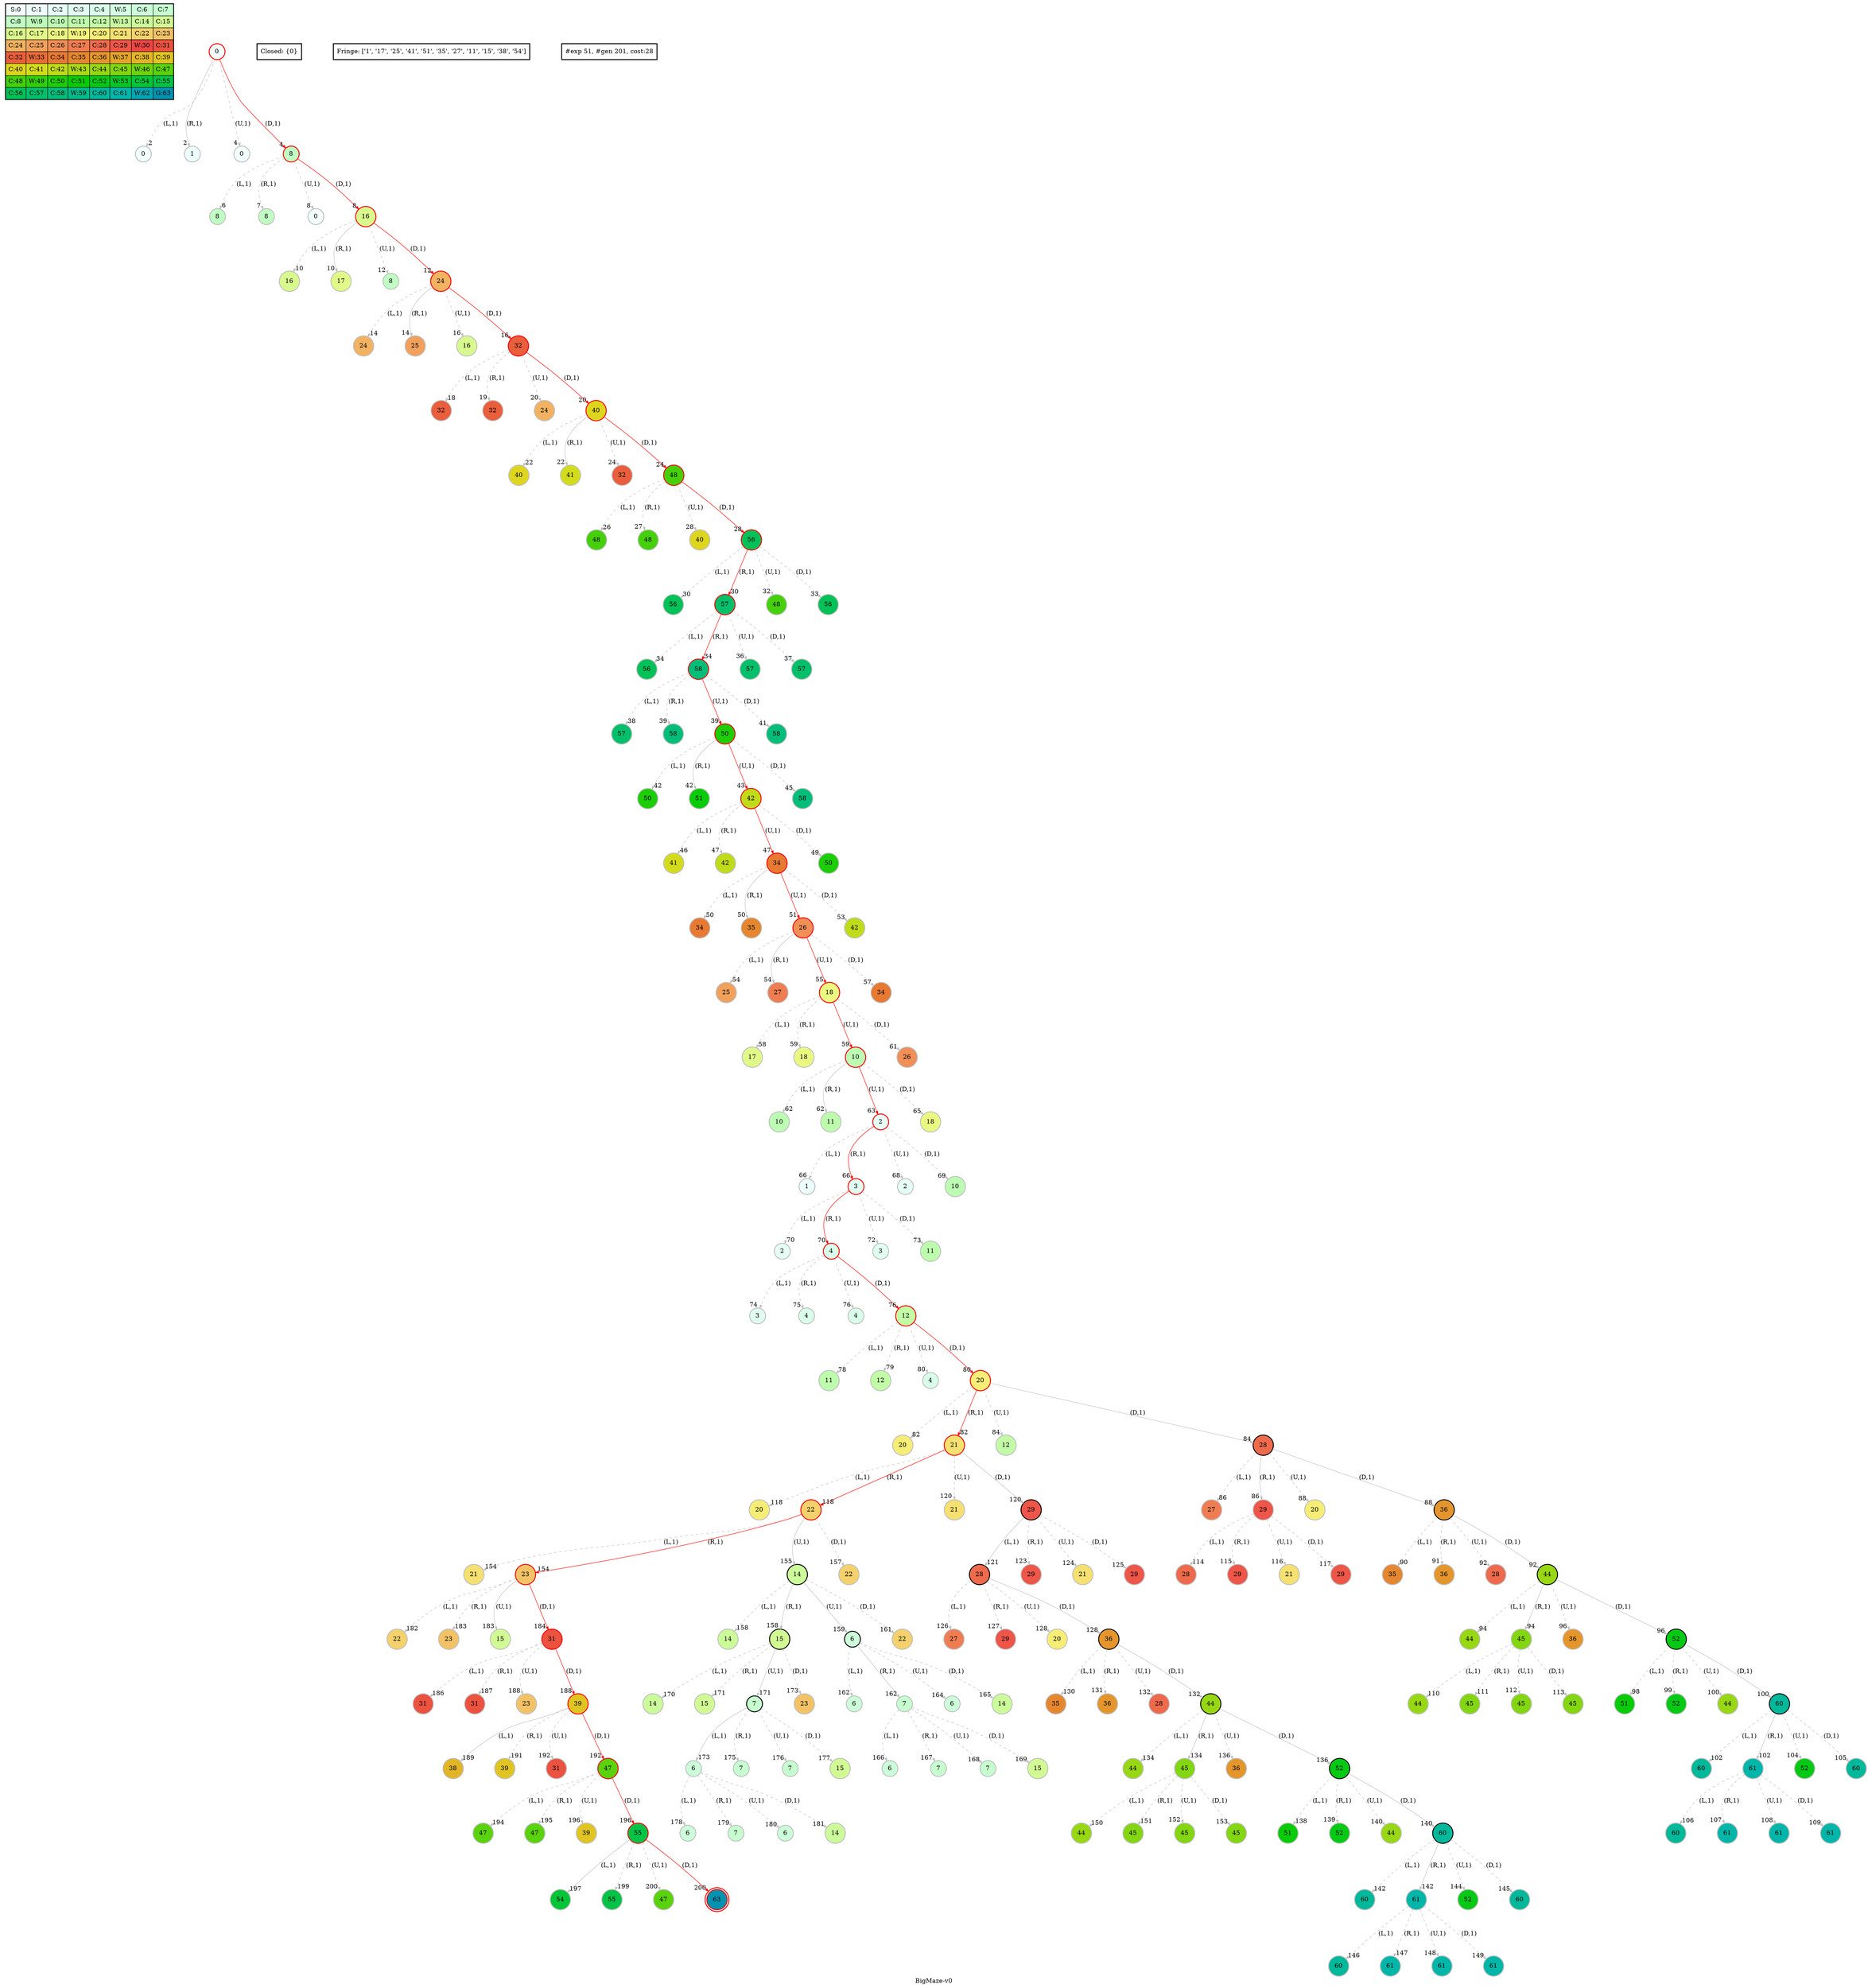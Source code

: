 digraph BigMaze { label="BigMaze-v0" nodesep=1 ranksep="1.2" node [shape=circle penwidth=2] edge [arrowsize=0.7] 
subgraph MAP {label=Map;map [shape=plaintext label=<<table border="1" cellpadding="5" cellspacing="0" cellborder="1"><tr><td bgcolor="0.46862745 0.04925994 0.99969645 1.        ">S:0</td><td bgcolor="0.45294118 0.07385253 0.99931706 1.        ">C:1</td><td bgcolor="0.4372549  0.09840028 0.99878599 1.        ">C:2</td><td bgcolor="0.42156863 0.12288829 0.99810333 1.        ">C:3</td><td bgcolor="0.40588235 0.1473017  0.99726917 1.        ">C:4</td><td bgcolor="0.39019608 0.17162568 0.99628365 1.        ">W:5</td><td bgcolor="0.3745098  0.19584547 0.99514692 1.        ">C:6</td><td bgcolor="0.35882353 0.21994636 0.99385914 1.        ">C:7</td></tr><tr><td bgcolor="0.34313725 0.24391372 0.99242051 1.        ">C:8</td><td bgcolor="0.32745098 0.267733   0.99083125 1.        ">W:9</td><td bgcolor="0.31176471 0.29138975 0.98909161 1.        ">C:10</td><td bgcolor="0.29607843 0.31486959 0.98720184 1.        ">C:11</td><td bgcolor="0.28039216 0.33815827 0.98516223 1.        ">C:12</td><td bgcolor="0.26470588 0.36124167 0.9829731  1.        ">W:13</td><td bgcolor="0.24901961 0.38410575 0.98063477 1.        ">C:14</td><td bgcolor="0.23333333 0.40673664 0.9781476  1.        ">C:15</td></tr><tr><td bgcolor="0.21764706 0.42912061 0.97551197 1.        ">C:16</td><td bgcolor="0.20196078 0.45124406 0.97272827 1.        ">C:17</td><td bgcolor="0.18627451 0.47309356 0.96979694 1.        ">C:18</td><td bgcolor="0.17058824 0.49465584 0.9667184  1.        ">W:19</td><td bgcolor="0.15490196 0.51591783 0.96349314 1.        ">C:20</td><td bgcolor="0.13921569 0.5368666  0.96012165 1.        ">C:21</td><td bgcolor="0.12352941 0.55748944 0.95660442 1.        ">C:22</td><td bgcolor="0.10784314 0.57777383 0.952942   1.        ">C:23</td></tr><tr><td bgcolor="0.09215686 0.59770746 0.94913494 1.        ">C:24</td><td bgcolor="0.07647059 0.61727822 0.94518383 1.        ">C:25</td><td bgcolor="0.06078431 0.63647424 0.94108925 1.        ">C:26</td><td bgcolor="0.04509804 0.65528385 0.93685184 1.        ">C:27</td><td bgcolor="0.02941176 0.67369564 0.93247223 1.        ">C:28</td><td bgcolor="0.01372549 0.69169844 0.92795109 1.        ">C:29</td><td bgcolor="0.00196078 0.70928131 0.92328911 1.        ">W:30</td><td bgcolor="0.01764706 0.72643357 0.91848699 1.        ">C:31</td></tr><tr><td bgcolor="0.03333333 0.74314483 0.91354546 1.        ">C:32</td><td bgcolor="0.04901961 0.75940492 0.90846527 1.        ">W:33</td><td bgcolor="0.06470588 0.77520398 0.9032472  1.        ">C:34</td><td bgcolor="0.08039216 0.79053241 0.89789203 1.        ">C:35</td><td bgcolor="0.09607843 0.80538092 0.89240058 1.        ">C:36</td><td bgcolor="0.11176471 0.81974048 0.88677369 1.        ">W:37</td><td bgcolor="0.12745098 0.83360239 0.88101219 1.        ">C:38</td><td bgcolor="0.14313725 0.84695821 0.87511698 1.        ">C:39</td></tr><tr><td bgcolor="0.15882353 0.85979985 0.86908895 1.        ">C:40</td><td bgcolor="0.1745098  0.87211951 0.862929   1.        ">C:41</td><td bgcolor="0.19019608 0.88390971 0.85663808 1.        ">C:42</td><td bgcolor="0.20588235 0.89516329 0.85021714 1.        ">W:43</td><td bgcolor="0.22156863 0.90587342 0.84366715 1.        ">C:44</td><td bgcolor="0.2372549  0.9160336  0.83698911 1.        ">C:45</td><td bgcolor="0.25294118 0.92563766 0.83018403 1.        ">W:46</td><td bgcolor="0.26862745 0.93467977 0.82325295 1.        ">C:47</td></tr><tr><td bgcolor="0.28431373 0.94315443 0.81619691 1.        ">C:48</td><td bgcolor="0.3        0.95105652 0.80901699 1.        ">W:49</td><td bgcolor="0.31568627 0.95838122 0.80171428 1.        ">C:50</td><td bgcolor="0.33137255 0.96512409 0.79428989 1.        ">C:51</td><td bgcolor="0.34705882 0.97128103 0.78674494 1.        ">C:52</td><td bgcolor="0.3627451  0.97684832 0.77908057 1.        ">W:53</td><td bgcolor="0.37843137 0.98182256 0.77129796 1.        ">C:54</td><td bgcolor="0.39411765 0.98620075 0.76339828 1.        ">C:55</td></tr><tr><td bgcolor="0.40980392 0.98998021 0.75538273 1.        ">C:56</td><td bgcolor="0.4254902  0.99315867 0.74725253 1.        ">C:57</td><td bgcolor="0.44117647 0.99573418 0.73900892 1.        ">C:58</td><td bgcolor="0.45686275 0.99770518 0.73065313 1.        ">W:59</td><td bgcolor="0.47254902 0.99907048 0.72218645 1.        ">C:60</td><td bgcolor="0.48823529 0.99982925 0.71361015 1.        ">C:61</td><td bgcolor="0.51176471 0.99982925 0.70054304 1.        ">W:62</td><td bgcolor="0.52745098 0.99907048 0.69169844 1.        ">G:63</td></tr></table>>]} 
"0_0" [label=0 style=filled color=grey fillcolor="0.46862745 0.04925994 0.99969645 1.        " ];  
"0_0.0-0" [label=0 style=filled color=grey fillcolor="0.46862745 0.04925994 0.99969645 1.        " ];   "0_0" -> "0_0.0-0" [label="(L,1)" headlabel=" 2 " style="dashed" color=grey ]; "0_c" [label="Closed: {0}" shape=box]; "0_fr" [label="Fringe: []" shape=box];
"0_0" [label=0 style=filled color=black color=red fillcolor="0.46862745 0.04925994 0.99969645 1.        " ];  "0_0.1-1" [label=1 style=filled color=grey fillcolor="0.45294118 0.07385253 0.99931706 1.        " ];   "0_0" -> "0_0.1-1" [label="(R,1)" headlabel=" 2 " style="" color=grey ]; "0_c" [label="Closed: {0}" shape=box]; "0_fr" [label="Fringe: []" shape=box];
"0_0.0-2" [label=0 style=filled color=grey fillcolor="0.46862745 0.04925994 0.99969645 1.        " ];   "0_0" -> "0_0.0-2" [label="(U,1)" headlabel=" 4 " style="dashed" color=grey ]; "0_c" [label="Closed: {0}" shape=box]; "0_fr" [label="Fringe: ['1']" shape=box];
"0_0.8-3" [label=8 style=filled color=grey color=red fillcolor="0.34313725 0.24391372 0.99242051 1.        " ];   "0_0" -> "0_0.8-3" [label="(D,1)" headlabel=" 4 " style="" color=grey color=red ]; "0_c" [label="Closed: {0}" shape=box]; "0_fr" [label="Fringe: ['1']" shape=box];
"0_0.8.8-0" [label=8 style=filled color=grey fillcolor="0.34313725 0.24391372 0.99242051 1.        " ];   "0_0.8-3" -> "0_0.8.8-0" [label="(L,1)" headlabel=" 6 " style="dashed" color=grey ]; "0_c" [label="Closed: {0}" shape=box]; "0_fr" [label="Fringe: ['1']" shape=box];
"0_0.8.8-1" [label=8 style=filled color=grey fillcolor="0.34313725 0.24391372 0.99242051 1.        " ];   "0_0.8-3" -> "0_0.8.8-1" [label="(R,1)" headlabel=" 7 " style="dashed" color=grey ]; "0_c" [label="Closed: {0}" shape=box]; "0_fr" [label="Fringe: ['1']" shape=box];
"0_0.8.0-2" [label=0 style=filled color=grey fillcolor="0.46862745 0.04925994 0.99969645 1.        " ];   "0_0.8-3" -> "0_0.8.0-2" [label="(U,1)" headlabel=" 8 " style="dashed" color=grey ]; "0_c" [label="Closed: {0}" shape=box]; "0_fr" [label="Fringe: ['1']" shape=box];
"0_0.8-3" [label=8 style=filled color=black color=red fillcolor="0.34313725 0.24391372 0.99242051 1.        " ];  "0_0.8.16-3" [label=16 style=filled color=grey color=red fillcolor="0.21764706 0.42912061 0.97551197 1.        " ];   "0_0.8-3" -> "0_0.8.16-3" [label="(D,1)" headlabel=" 8 " style="" color=grey color=red ]; "0_c" [label="Closed: {0}" shape=box]; "0_fr" [label="Fringe: ['1']" shape=box];
"0_0.8.16.16-0" [label=16 style=filled color=grey fillcolor="0.21764706 0.42912061 0.97551197 1.        " ];   "0_0.8.16-3" -> "0_0.8.16.16-0" [label="(L,1)" headlabel=" 10 " style="dashed" color=grey ]; "0_c" [label="Closed: {0}" shape=box]; "0_fr" [label="Fringe: ['1']" shape=box];
"0_0.8.16-3" [label=16 style=filled color=black color=red fillcolor="0.21764706 0.42912061 0.97551197 1.        " ];  "0_0.8.16.17-1" [label=17 style=filled color=grey fillcolor="0.20196078 0.45124406 0.97272827 1.        " ];   "0_0.8.16-3" -> "0_0.8.16.17-1" [label="(R,1)" headlabel=" 10 " style="" color=grey ]; "0_c" [label="Closed: {0}" shape=box]; "0_fr" [label="Fringe: ['1']" shape=box];
"0_0.8.16.8-2" [label=8 style=filled color=grey fillcolor="0.34313725 0.24391372 0.99242051 1.        " ];   "0_0.8.16-3" -> "0_0.8.16.8-2" [label="(U,1)" headlabel=" 12 " style="dashed" color=grey ]; "0_c" [label="Closed: {0}" shape=box]; "0_fr" [label="Fringe: ['1', '17']" shape=box];
"0_0.8.16.24-3" [label=24 style=filled color=grey color=red fillcolor="0.09215686 0.59770746 0.94913494 1.        " ];   "0_0.8.16-3" -> "0_0.8.16.24-3" [label="(D,1)" headlabel=" 12 " style="" color=grey color=red ]; "0_c" [label="Closed: {0}" shape=box]; "0_fr" [label="Fringe: ['1', '17']" shape=box];
"0_0.8.16.24.24-0" [label=24 style=filled color=grey fillcolor="0.09215686 0.59770746 0.94913494 1.        " ];   "0_0.8.16.24-3" -> "0_0.8.16.24.24-0" [label="(L,1)" headlabel=" 14 " style="dashed" color=grey ]; "0_c" [label="Closed: {0}" shape=box]; "0_fr" [label="Fringe: ['1', '17']" shape=box];
"0_0.8.16.24-3" [label=24 style=filled color=black color=red fillcolor="0.09215686 0.59770746 0.94913494 1.        " ];  "0_0.8.16.24.25-1" [label=25 style=filled color=grey fillcolor="0.07647059 0.61727822 0.94518383 1.        " ];   "0_0.8.16.24-3" -> "0_0.8.16.24.25-1" [label="(R,1)" headlabel=" 14 " style="" color=grey ]; "0_c" [label="Closed: {0}" shape=box]; "0_fr" [label="Fringe: ['1', '17']" shape=box];
"0_0.8.16.24.16-2" [label=16 style=filled color=grey fillcolor="0.21764706 0.42912061 0.97551197 1.        " ];   "0_0.8.16.24-3" -> "0_0.8.16.24.16-2" [label="(U,1)" headlabel=" 16 " style="dashed" color=grey ]; "0_c" [label="Closed: {0}" shape=box]; "0_fr" [label="Fringe: ['1', '17', '25']" shape=box];
"0_0.8.16.24.32-3" [label=32 style=filled color=grey color=red fillcolor="0.03333333 0.74314483 0.91354546 1.        " ];   "0_0.8.16.24-3" -> "0_0.8.16.24.32-3" [label="(D,1)" headlabel=" 16 " style="" color=grey color=red ]; "0_c" [label="Closed: {0}" shape=box]; "0_fr" [label="Fringe: ['1', '17', '25']" shape=box];
"0_0.8.16.24.32.32-0" [label=32 style=filled color=grey fillcolor="0.03333333 0.74314483 0.91354546 1.        " ];   "0_0.8.16.24.32-3" -> "0_0.8.16.24.32.32-0" [label="(L,1)" headlabel=" 18 " style="dashed" color=grey ]; "0_c" [label="Closed: {0}" shape=box]; "0_fr" [label="Fringe: ['1', '17', '25']" shape=box];
"0_0.8.16.24.32.32-1" [label=32 style=filled color=grey fillcolor="0.03333333 0.74314483 0.91354546 1.        " ];   "0_0.8.16.24.32-3" -> "0_0.8.16.24.32.32-1" [label="(R,1)" headlabel=" 19 " style="dashed" color=grey ]; "0_c" [label="Closed: {0}" shape=box]; "0_fr" [label="Fringe: ['1', '17', '25']" shape=box];
"0_0.8.16.24.32.24-2" [label=24 style=filled color=grey fillcolor="0.09215686 0.59770746 0.94913494 1.        " ];   "0_0.8.16.24.32-3" -> "0_0.8.16.24.32.24-2" [label="(U,1)" headlabel=" 20 " style="dashed" color=grey ]; "0_c" [label="Closed: {0}" shape=box]; "0_fr" [label="Fringe: ['1', '17', '25']" shape=box];
"0_0.8.16.24.32-3" [label=32 style=filled color=black color=red fillcolor="0.03333333 0.74314483 0.91354546 1.        " ];  "0_0.8.16.24.32.40-3" [label=40 style=filled color=grey color=red fillcolor="0.15882353 0.85979985 0.86908895 1.        " ];   "0_0.8.16.24.32-3" -> "0_0.8.16.24.32.40-3" [label="(D,1)" headlabel=" 20 " style="" color=grey color=red ]; "0_c" [label="Closed: {0}" shape=box]; "0_fr" [label="Fringe: ['1', '17', '25']" shape=box];
"0_0.8.16.24.32.40.40-0" [label=40 style=filled color=grey fillcolor="0.15882353 0.85979985 0.86908895 1.        " ];   "0_0.8.16.24.32.40-3" -> "0_0.8.16.24.32.40.40-0" [label="(L,1)" headlabel=" 22 " style="dashed" color=grey ]; "0_c" [label="Closed: {0}" shape=box]; "0_fr" [label="Fringe: ['1', '17', '25']" shape=box];
"0_0.8.16.24.32.40-3" [label=40 style=filled color=black color=red fillcolor="0.15882353 0.85979985 0.86908895 1.        " ];  "0_0.8.16.24.32.40.41-1" [label=41 style=filled color=grey fillcolor="0.1745098  0.87211951 0.862929   1.        " ];   "0_0.8.16.24.32.40-3" -> "0_0.8.16.24.32.40.41-1" [label="(R,1)" headlabel=" 22 " style="" color=grey ]; "0_c" [label="Closed: {0}" shape=box]; "0_fr" [label="Fringe: ['1', '17', '25']" shape=box];
"0_0.8.16.24.32.40.32-2" [label=32 style=filled color=grey fillcolor="0.03333333 0.74314483 0.91354546 1.        " ];   "0_0.8.16.24.32.40-3" -> "0_0.8.16.24.32.40.32-2" [label="(U,1)" headlabel=" 24 " style="dashed" color=grey ]; "0_c" [label="Closed: {0}" shape=box]; "0_fr" [label="Fringe: ['1', '17', '25', '41']" shape=box];
"0_0.8.16.24.32.40.48-3" [label=48 style=filled color=grey color=red fillcolor="0.28431373 0.94315443 0.81619691 1.        " ];   "0_0.8.16.24.32.40-3" -> "0_0.8.16.24.32.40.48-3" [label="(D,1)" headlabel=" 24 " style="" color=grey color=red ]; "0_c" [label="Closed: {0}" shape=box]; "0_fr" [label="Fringe: ['1', '17', '25', '41']" shape=box];
"0_0.8.16.24.32.40.48.48-0" [label=48 style=filled color=grey fillcolor="0.28431373 0.94315443 0.81619691 1.        " ];   "0_0.8.16.24.32.40.48-3" -> "0_0.8.16.24.32.40.48.48-0" [label="(L,1)" headlabel=" 26 " style="dashed" color=grey ]; "0_c" [label="Closed: {0}" shape=box]; "0_fr" [label="Fringe: ['1', '17', '25', '41']" shape=box];
"0_0.8.16.24.32.40.48.48-1" [label=48 style=filled color=grey fillcolor="0.28431373 0.94315443 0.81619691 1.        " ];   "0_0.8.16.24.32.40.48-3" -> "0_0.8.16.24.32.40.48.48-1" [label="(R,1)" headlabel=" 27 " style="dashed" color=grey ]; "0_c" [label="Closed: {0}" shape=box]; "0_fr" [label="Fringe: ['1', '17', '25', '41']" shape=box];
"0_0.8.16.24.32.40.48.40-2" [label=40 style=filled color=grey fillcolor="0.15882353 0.85979985 0.86908895 1.        " ];   "0_0.8.16.24.32.40.48-3" -> "0_0.8.16.24.32.40.48.40-2" [label="(U,1)" headlabel=" 28 " style="dashed" color=grey ]; "0_c" [label="Closed: {0}" shape=box]; "0_fr" [label="Fringe: ['1', '17', '25', '41']" shape=box];
"0_0.8.16.24.32.40.48-3" [label=48 style=filled color=black color=red fillcolor="0.28431373 0.94315443 0.81619691 1.        " ];  "0_0.8.16.24.32.40.48.56-3" [label=56 style=filled color=grey color=red fillcolor="0.40980392 0.98998021 0.75538273 1.        " ];   "0_0.8.16.24.32.40.48-3" -> "0_0.8.16.24.32.40.48.56-3" [label="(D,1)" headlabel=" 28 " style="" color=grey color=red ]; "0_c" [label="Closed: {0}" shape=box]; "0_fr" [label="Fringe: ['1', '17', '25', '41']" shape=box];
"0_0.8.16.24.32.40.48.56.56-0" [label=56 style=filled color=grey fillcolor="0.40980392 0.98998021 0.75538273 1.        " ];   "0_0.8.16.24.32.40.48.56-3" -> "0_0.8.16.24.32.40.48.56.56-0" [label="(L,1)" headlabel=" 30 " style="dashed" color=grey ]; "0_c" [label="Closed: {0}" shape=box]; "0_fr" [label="Fringe: ['1', '17', '25', '41']" shape=box];
"0_0.8.16.24.32.40.48.56-3" [label=56 style=filled color=black color=red fillcolor="0.40980392 0.98998021 0.75538273 1.        " ];  "0_0.8.16.24.32.40.48.56.57-1" [label=57 style=filled color=grey color=red fillcolor="0.4254902  0.99315867 0.74725253 1.        " ];   "0_0.8.16.24.32.40.48.56-3" -> "0_0.8.16.24.32.40.48.56.57-1" [label="(R,1)" headlabel=" 30 " style="" color=grey color=red ]; "0_c" [label="Closed: {0}" shape=box]; "0_fr" [label="Fringe: ['1', '17', '25', '41']" shape=box];
"0_0.8.16.24.32.40.48.56.48-2" [label=48 style=filled color=grey fillcolor="0.28431373 0.94315443 0.81619691 1.        " ];   "0_0.8.16.24.32.40.48.56-3" -> "0_0.8.16.24.32.40.48.56.48-2" [label="(U,1)" headlabel=" 32 " style="dashed" color=grey ]; "0_c" [label="Closed: {0}" shape=box]; "0_fr" [label="Fringe: ['1', '17', '25', '41', '57']" shape=box];
"0_0.8.16.24.32.40.48.56.56-3" [label=56 style=filled color=grey fillcolor="0.40980392 0.98998021 0.75538273 1.        " ];   "0_0.8.16.24.32.40.48.56-3" -> "0_0.8.16.24.32.40.48.56.56-3" [label="(D,1)" headlabel=" 33 " style="dashed" color=grey ]; "0_c" [label="Closed: {0}" shape=box]; "0_fr" [label="Fringe: ['1', '17', '25', '41', '57']" shape=box];
"0_0.8.16.24.32.40.48.56.57.56-0" [label=56 style=filled color=grey fillcolor="0.40980392 0.98998021 0.75538273 1.        " ];   "0_0.8.16.24.32.40.48.56.57-1" -> "0_0.8.16.24.32.40.48.56.57.56-0" [label="(L,1)" headlabel=" 34 " style="dashed" color=grey ]; "0_c" [label="Closed: {0}" shape=box]; "0_fr" [label="Fringe: ['1', '17', '25', '41']" shape=box];
"0_0.8.16.24.32.40.48.56.57-1" [label=57 style=filled color=black color=red fillcolor="0.4254902  0.99315867 0.74725253 1.        " ];  "0_0.8.16.24.32.40.48.56.57.58-1" [label=58 style=filled color=grey color=red fillcolor="0.44117647 0.99573418 0.73900892 1.        " ];   "0_0.8.16.24.32.40.48.56.57-1" -> "0_0.8.16.24.32.40.48.56.57.58-1" [label="(R,1)" headlabel=" 34 " style="" color=grey color=red ]; "0_c" [label="Closed: {0}" shape=box]; "0_fr" [label="Fringe: ['1', '17', '25', '41']" shape=box];
"0_0.8.16.24.32.40.48.56.57.57-2" [label=57 style=filled color=grey fillcolor="0.4254902  0.99315867 0.74725253 1.        " ];   "0_0.8.16.24.32.40.48.56.57-1" -> "0_0.8.16.24.32.40.48.56.57.57-2" [label="(U,1)" headlabel=" 36 " style="dashed" color=grey ]; "0_c" [label="Closed: {0}" shape=box]; "0_fr" [label="Fringe: ['1', '17', '25', '41', '58']" shape=box];
"0_0.8.16.24.32.40.48.56.57.57-3" [label=57 style=filled color=grey fillcolor="0.4254902  0.99315867 0.74725253 1.        " ];   "0_0.8.16.24.32.40.48.56.57-1" -> "0_0.8.16.24.32.40.48.56.57.57-3" [label="(D,1)" headlabel=" 37 " style="dashed" color=grey ]; "0_c" [label="Closed: {0}" shape=box]; "0_fr" [label="Fringe: ['1', '17', '25', '41', '58']" shape=box];
"0_0.8.16.24.32.40.48.56.57.58.57-0" [label=57 style=filled color=grey fillcolor="0.4254902  0.99315867 0.74725253 1.        " ];   "0_0.8.16.24.32.40.48.56.57.58-1" -> "0_0.8.16.24.32.40.48.56.57.58.57-0" [label="(L,1)" headlabel=" 38 " style="dashed" color=grey ]; "0_c" [label="Closed: {0}" shape=box]; "0_fr" [label="Fringe: ['1', '17', '25', '41']" shape=box];
"0_0.8.16.24.32.40.48.56.57.58.58-1" [label=58 style=filled color=grey fillcolor="0.44117647 0.99573418 0.73900892 1.        " ];   "0_0.8.16.24.32.40.48.56.57.58-1" -> "0_0.8.16.24.32.40.48.56.57.58.58-1" [label="(R,1)" headlabel=" 39 " style="dashed" color=grey ]; "0_c" [label="Closed: {0}" shape=box]; "0_fr" [label="Fringe: ['1', '17', '25', '41']" shape=box];
"0_0.8.16.24.32.40.48.56.57.58-1" [label=58 style=filled color=black color=red fillcolor="0.44117647 0.99573418 0.73900892 1.        " ];  "0_0.8.16.24.32.40.48.56.57.58.50-2" [label=50 style=filled color=grey color=red fillcolor="0.31568627 0.95838122 0.80171428 1.        " ];   "0_0.8.16.24.32.40.48.56.57.58-1" -> "0_0.8.16.24.32.40.48.56.57.58.50-2" [label="(U,1)" headlabel=" 39 " style="" color=grey color=red ]; "0_c" [label="Closed: {0}" shape=box]; "0_fr" [label="Fringe: ['1', '17', '25', '41']" shape=box];
"0_0.8.16.24.32.40.48.56.57.58.58-3" [label=58 style=filled color=grey fillcolor="0.44117647 0.99573418 0.73900892 1.        " ];   "0_0.8.16.24.32.40.48.56.57.58-1" -> "0_0.8.16.24.32.40.48.56.57.58.58-3" [label="(D,1)" headlabel=" 41 " style="dashed" color=grey ]; "0_c" [label="Closed: {0}" shape=box]; "0_fr" [label="Fringe: ['1', '17', '25', '41', '50']" shape=box];
"0_0.8.16.24.32.40.48.56.57.58.50.50-0" [label=50 style=filled color=grey fillcolor="0.31568627 0.95838122 0.80171428 1.        " ];   "0_0.8.16.24.32.40.48.56.57.58.50-2" -> "0_0.8.16.24.32.40.48.56.57.58.50.50-0" [label="(L,1)" headlabel=" 42 " style="dashed" color=grey ]; "0_c" [label="Closed: {0}" shape=box]; "0_fr" [label="Fringe: ['1', '17', '25', '41']" shape=box];
"0_0.8.16.24.32.40.48.56.57.58.50-2" [label=50 style=filled color=black color=red fillcolor="0.31568627 0.95838122 0.80171428 1.        " ];  "0_0.8.16.24.32.40.48.56.57.58.50.51-1" [label=51 style=filled color=grey fillcolor="0.33137255 0.96512409 0.79428989 1.        " ];   "0_0.8.16.24.32.40.48.56.57.58.50-2" -> "0_0.8.16.24.32.40.48.56.57.58.50.51-1" [label="(R,1)" headlabel=" 42 " style="" color=grey ]; "0_c" [label="Closed: {0}" shape=box]; "0_fr" [label="Fringe: ['1', '17', '25', '41']" shape=box];
"0_0.8.16.24.32.40.48.56.57.58.50.42-2" [label=42 style=filled color=grey color=red fillcolor="0.19019608 0.88390971 0.85663808 1.        " ];   "0_0.8.16.24.32.40.48.56.57.58.50-2" -> "0_0.8.16.24.32.40.48.56.57.58.50.42-2" [label="(U,1)" headlabel=" 43 " style="" color=grey color=red ]; "0_c" [label="Closed: {0}" shape=box]; "0_fr" [label="Fringe: ['1', '17', '25', '41', '51']" shape=box];
"0_0.8.16.24.32.40.48.56.57.58.50.58-3" [label=58 style=filled color=grey fillcolor="0.44117647 0.99573418 0.73900892 1.        " ];   "0_0.8.16.24.32.40.48.56.57.58.50-2" -> "0_0.8.16.24.32.40.48.56.57.58.50.58-3" [label="(D,1)" headlabel=" 45 " style="dashed" color=grey ]; "0_c" [label="Closed: {0}" shape=box]; "0_fr" [label="Fringe: ['1', '17', '25', '41', '51', '42']" shape=box];
"0_0.8.16.24.32.40.48.56.57.58.50.42.41-0" [label=41 style=filled color=grey fillcolor="0.1745098  0.87211951 0.862929   1.        " ];   "0_0.8.16.24.32.40.48.56.57.58.50.42-2" -> "0_0.8.16.24.32.40.48.56.57.58.50.42.41-0" [label="(L,1)" headlabel=" 46 " style="dashed" color=grey ]; "0_c" [label="Closed: {0}" shape=box]; "0_fr" [label="Fringe: ['1', '17', '25', '41', '51']" shape=box];
"0_0.8.16.24.32.40.48.56.57.58.50.42.42-1" [label=42 style=filled color=grey fillcolor="0.19019608 0.88390971 0.85663808 1.        " ];   "0_0.8.16.24.32.40.48.56.57.58.50.42-2" -> "0_0.8.16.24.32.40.48.56.57.58.50.42.42-1" [label="(R,1)" headlabel=" 47 " style="dashed" color=grey ]; "0_c" [label="Closed: {0}" shape=box]; "0_fr" [label="Fringe: ['1', '17', '25', '41', '51']" shape=box];
"0_0.8.16.24.32.40.48.56.57.58.50.42-2" [label=42 style=filled color=black color=red fillcolor="0.19019608 0.88390971 0.85663808 1.        " ];  "0_0.8.16.24.32.40.48.56.57.58.50.42.34-2" [label=34 style=filled color=grey color=red fillcolor="0.06470588 0.77520398 0.9032472  1.        " ];   "0_0.8.16.24.32.40.48.56.57.58.50.42-2" -> "0_0.8.16.24.32.40.48.56.57.58.50.42.34-2" [label="(U,1)" headlabel=" 47 " style="" color=grey color=red ]; "0_c" [label="Closed: {0}" shape=box]; "0_fr" [label="Fringe: ['1', '17', '25', '41', '51']" shape=box];
"0_0.8.16.24.32.40.48.56.57.58.50.42.50-3" [label=50 style=filled color=grey fillcolor="0.31568627 0.95838122 0.80171428 1.        " ];   "0_0.8.16.24.32.40.48.56.57.58.50.42-2" -> "0_0.8.16.24.32.40.48.56.57.58.50.42.50-3" [label="(D,1)" headlabel=" 49 " style="dashed" color=grey ]; "0_c" [label="Closed: {0}" shape=box]; "0_fr" [label="Fringe: ['1', '17', '25', '41', '51', '34']" shape=box];
"0_0.8.16.24.32.40.48.56.57.58.50.42.34.34-0" [label=34 style=filled color=grey fillcolor="0.06470588 0.77520398 0.9032472  1.        " ];   "0_0.8.16.24.32.40.48.56.57.58.50.42.34-2" -> "0_0.8.16.24.32.40.48.56.57.58.50.42.34.34-0" [label="(L,1)" headlabel=" 50 " style="dashed" color=grey ]; "0_c" [label="Closed: {0}" shape=box]; "0_fr" [label="Fringe: ['1', '17', '25', '41', '51']" shape=box];
"0_0.8.16.24.32.40.48.56.57.58.50.42.34-2" [label=34 style=filled color=black color=red fillcolor="0.06470588 0.77520398 0.9032472  1.        " ];  "0_0.8.16.24.32.40.48.56.57.58.50.42.34.35-1" [label=35 style=filled color=grey fillcolor="0.08039216 0.79053241 0.89789203 1.        " ];   "0_0.8.16.24.32.40.48.56.57.58.50.42.34-2" -> "0_0.8.16.24.32.40.48.56.57.58.50.42.34.35-1" [label="(R,1)" headlabel=" 50 " style="" color=grey ]; "0_c" [label="Closed: {0}" shape=box]; "0_fr" [label="Fringe: ['1', '17', '25', '41', '51']" shape=box];
"0_0.8.16.24.32.40.48.56.57.58.50.42.34.26-2" [label=26 style=filled color=grey color=red fillcolor="0.06078431 0.63647424 0.94108925 1.        " ];   "0_0.8.16.24.32.40.48.56.57.58.50.42.34-2" -> "0_0.8.16.24.32.40.48.56.57.58.50.42.34.26-2" [label="(U,1)" headlabel=" 51 " style="" color=grey color=red ]; "0_c" [label="Closed: {0}" shape=box]; "0_fr" [label="Fringe: ['1', '17', '25', '41', '51', '35']" shape=box];
"0_0.8.16.24.32.40.48.56.57.58.50.42.34.42-3" [label=42 style=filled color=grey fillcolor="0.19019608 0.88390971 0.85663808 1.        " ];   "0_0.8.16.24.32.40.48.56.57.58.50.42.34-2" -> "0_0.8.16.24.32.40.48.56.57.58.50.42.34.42-3" [label="(D,1)" headlabel=" 53 " style="dashed" color=grey ]; "0_c" [label="Closed: {0}" shape=box]; "0_fr" [label="Fringe: ['1', '17', '25', '41', '51', '35', '26']" shape=box];
"0_0.8.16.24.32.40.48.56.57.58.50.42.34.26.25-0" [label=25 style=filled color=grey fillcolor="0.07647059 0.61727822 0.94518383 1.        " ];   "0_0.8.16.24.32.40.48.56.57.58.50.42.34.26-2" -> "0_0.8.16.24.32.40.48.56.57.58.50.42.34.26.25-0" [label="(L,1)" headlabel=" 54 " style="dashed" color=grey ]; "0_c" [label="Closed: {0}" shape=box]; "0_fr" [label="Fringe: ['1', '17', '25', '41', '51', '35']" shape=box];
"0_0.8.16.24.32.40.48.56.57.58.50.42.34.26-2" [label=26 style=filled color=black color=red fillcolor="0.06078431 0.63647424 0.94108925 1.        " ];  "0_0.8.16.24.32.40.48.56.57.58.50.42.34.26.27-1" [label=27 style=filled color=grey fillcolor="0.04509804 0.65528385 0.93685184 1.        " ];   "0_0.8.16.24.32.40.48.56.57.58.50.42.34.26-2" -> "0_0.8.16.24.32.40.48.56.57.58.50.42.34.26.27-1" [label="(R,1)" headlabel=" 54 " style="" color=grey ]; "0_c" [label="Closed: {0}" shape=box]; "0_fr" [label="Fringe: ['1', '17', '25', '41', '51', '35']" shape=box];
"0_0.8.16.24.32.40.48.56.57.58.50.42.34.26.18-2" [label=18 style=filled color=grey color=red fillcolor="0.18627451 0.47309356 0.96979694 1.        " ];   "0_0.8.16.24.32.40.48.56.57.58.50.42.34.26-2" -> "0_0.8.16.24.32.40.48.56.57.58.50.42.34.26.18-2" [label="(U,1)" headlabel=" 55 " style="" color=grey color=red ]; "0_c" [label="Closed: {0}" shape=box]; "0_fr" [label="Fringe: ['1', '17', '25', '41', '51', '35', '27']" shape=box];
"0_0.8.16.24.32.40.48.56.57.58.50.42.34.26.34-3" [label=34 style=filled color=grey fillcolor="0.06470588 0.77520398 0.9032472  1.        " ];   "0_0.8.16.24.32.40.48.56.57.58.50.42.34.26-2" -> "0_0.8.16.24.32.40.48.56.57.58.50.42.34.26.34-3" [label="(D,1)" headlabel=" 57 " style="dashed" color=grey ]; "0_c" [label="Closed: {0}" shape=box]; "0_fr" [label="Fringe: ['1', '17', '25', '41', '51', '35', '27', '18']" shape=box];
"0_0.8.16.24.32.40.48.56.57.58.50.42.34.26.18.17-0" [label=17 style=filled color=grey fillcolor="0.20196078 0.45124406 0.97272827 1.        " ];   "0_0.8.16.24.32.40.48.56.57.58.50.42.34.26.18-2" -> "0_0.8.16.24.32.40.48.56.57.58.50.42.34.26.18.17-0" [label="(L,1)" headlabel=" 58 " style="dashed" color=grey ]; "0_c" [label="Closed: {0}" shape=box]; "0_fr" [label="Fringe: ['1', '17', '25', '41', '51', '35', '27']" shape=box];
"0_0.8.16.24.32.40.48.56.57.58.50.42.34.26.18.18-1" [label=18 style=filled color=grey fillcolor="0.18627451 0.47309356 0.96979694 1.        " ];   "0_0.8.16.24.32.40.48.56.57.58.50.42.34.26.18-2" -> "0_0.8.16.24.32.40.48.56.57.58.50.42.34.26.18.18-1" [label="(R,1)" headlabel=" 59 " style="dashed" color=grey ]; "0_c" [label="Closed: {0}" shape=box]; "0_fr" [label="Fringe: ['1', '17', '25', '41', '51', '35', '27']" shape=box];
"0_0.8.16.24.32.40.48.56.57.58.50.42.34.26.18-2" [label=18 style=filled color=black color=red fillcolor="0.18627451 0.47309356 0.96979694 1.        " ];  "0_0.8.16.24.32.40.48.56.57.58.50.42.34.26.18.10-2" [label=10 style=filled color=grey color=red fillcolor="0.31176471 0.29138975 0.98909161 1.        " ];   "0_0.8.16.24.32.40.48.56.57.58.50.42.34.26.18-2" -> "0_0.8.16.24.32.40.48.56.57.58.50.42.34.26.18.10-2" [label="(U,1)" headlabel=" 59 " style="" color=grey color=red ]; "0_c" [label="Closed: {0}" shape=box]; "0_fr" [label="Fringe: ['1', '17', '25', '41', '51', '35', '27']" shape=box];
"0_0.8.16.24.32.40.48.56.57.58.50.42.34.26.18.26-3" [label=26 style=filled color=grey fillcolor="0.06078431 0.63647424 0.94108925 1.        " ];   "0_0.8.16.24.32.40.48.56.57.58.50.42.34.26.18-2" -> "0_0.8.16.24.32.40.48.56.57.58.50.42.34.26.18.26-3" [label="(D,1)" headlabel=" 61 " style="dashed" color=grey ]; "0_c" [label="Closed: {0}" shape=box]; "0_fr" [label="Fringe: ['1', '17', '25', '41', '51', '35', '27', '10']" shape=box];
"0_0.8.16.24.32.40.48.56.57.58.50.42.34.26.18.10.10-0" [label=10 style=filled color=grey fillcolor="0.31176471 0.29138975 0.98909161 1.        " ];   "0_0.8.16.24.32.40.48.56.57.58.50.42.34.26.18.10-2" -> "0_0.8.16.24.32.40.48.56.57.58.50.42.34.26.18.10.10-0" [label="(L,1)" headlabel=" 62 " style="dashed" color=grey ]; "0_c" [label="Closed: {0}" shape=box]; "0_fr" [label="Fringe: ['1', '17', '25', '41', '51', '35', '27']" shape=box];
"0_0.8.16.24.32.40.48.56.57.58.50.42.34.26.18.10-2" [label=10 style=filled color=black color=red fillcolor="0.31176471 0.29138975 0.98909161 1.        " ];  "0_0.8.16.24.32.40.48.56.57.58.50.42.34.26.18.10.11-1" [label=11 style=filled color=grey fillcolor="0.29607843 0.31486959 0.98720184 1.        " ];   "0_0.8.16.24.32.40.48.56.57.58.50.42.34.26.18.10-2" -> "0_0.8.16.24.32.40.48.56.57.58.50.42.34.26.18.10.11-1" [label="(R,1)" headlabel=" 62 " style="" color=grey ]; "0_c" [label="Closed: {0}" shape=box]; "0_fr" [label="Fringe: ['1', '17', '25', '41', '51', '35', '27']" shape=box];
"0_0.8.16.24.32.40.48.56.57.58.50.42.34.26.18.10.2-2" [label=2 style=filled color=grey color=red fillcolor="0.4372549  0.09840028 0.99878599 1.        " ];   "0_0.8.16.24.32.40.48.56.57.58.50.42.34.26.18.10-2" -> "0_0.8.16.24.32.40.48.56.57.58.50.42.34.26.18.10.2-2" [label="(U,1)" headlabel=" 63 " style="" color=grey color=red ]; "0_c" [label="Closed: {0}" shape=box]; "0_fr" [label="Fringe: ['1', '17', '25', '41', '51', '35', '27', '11']" shape=box];
"0_0.8.16.24.32.40.48.56.57.58.50.42.34.26.18.10.18-3" [label=18 style=filled color=grey fillcolor="0.18627451 0.47309356 0.96979694 1.        " ];   "0_0.8.16.24.32.40.48.56.57.58.50.42.34.26.18.10-2" -> "0_0.8.16.24.32.40.48.56.57.58.50.42.34.26.18.10.18-3" [label="(D,1)" headlabel=" 65 " style="dashed" color=grey ]; "0_c" [label="Closed: {0}" shape=box]; "0_fr" [label="Fringe: ['1', '17', '25', '41', '51', '35', '27', '11', '2']" shape=box];
"0_0.8.16.24.32.40.48.56.57.58.50.42.34.26.18.10.2.1-0" [label=1 style=filled color=grey fillcolor="0.45294118 0.07385253 0.99931706 1.        " ];   "0_0.8.16.24.32.40.48.56.57.58.50.42.34.26.18.10.2-2" -> "0_0.8.16.24.32.40.48.56.57.58.50.42.34.26.18.10.2.1-0" [label="(L,1)" headlabel=" 66 " style="dashed" color=grey ]; "0_c" [label="Closed: {0}" shape=box]; "0_fr" [label="Fringe: ['1', '17', '25', '41', '51', '35', '27', '11']" shape=box];
"0_0.8.16.24.32.40.48.56.57.58.50.42.34.26.18.10.2-2" [label=2 style=filled color=black color=red fillcolor="0.4372549  0.09840028 0.99878599 1.        " ];  "0_0.8.16.24.32.40.48.56.57.58.50.42.34.26.18.10.2.3-1" [label=3 style=filled color=grey color=red fillcolor="0.42156863 0.12288829 0.99810333 1.        " ];   "0_0.8.16.24.32.40.48.56.57.58.50.42.34.26.18.10.2-2" -> "0_0.8.16.24.32.40.48.56.57.58.50.42.34.26.18.10.2.3-1" [label="(R,1)" headlabel=" 66 " style="" color=grey color=red ]; "0_c" [label="Closed: {0}" shape=box]; "0_fr" [label="Fringe: ['1', '17', '25', '41', '51', '35', '27', '11']" shape=box];
"0_0.8.16.24.32.40.48.56.57.58.50.42.34.26.18.10.2.2-2" [label=2 style=filled color=grey fillcolor="0.4372549  0.09840028 0.99878599 1.        " ];   "0_0.8.16.24.32.40.48.56.57.58.50.42.34.26.18.10.2-2" -> "0_0.8.16.24.32.40.48.56.57.58.50.42.34.26.18.10.2.2-2" [label="(U,1)" headlabel=" 68 " style="dashed" color=grey ]; "0_c" [label="Closed: {0}" shape=box]; "0_fr" [label="Fringe: ['1', '17', '25', '41', '51', '35', '27', '11', '3']" shape=box];
"0_0.8.16.24.32.40.48.56.57.58.50.42.34.26.18.10.2.10-3" [label=10 style=filled color=grey fillcolor="0.31176471 0.29138975 0.98909161 1.        " ];   "0_0.8.16.24.32.40.48.56.57.58.50.42.34.26.18.10.2-2" -> "0_0.8.16.24.32.40.48.56.57.58.50.42.34.26.18.10.2.10-3" [label="(D,1)" headlabel=" 69 " style="dashed" color=grey ]; "0_c" [label="Closed: {0}" shape=box]; "0_fr" [label="Fringe: ['1', '17', '25', '41', '51', '35', '27', '11', '3']" shape=box];
"0_0.8.16.24.32.40.48.56.57.58.50.42.34.26.18.10.2.3.2-0" [label=2 style=filled color=grey fillcolor="0.4372549  0.09840028 0.99878599 1.        " ];   "0_0.8.16.24.32.40.48.56.57.58.50.42.34.26.18.10.2.3-1" -> "0_0.8.16.24.32.40.48.56.57.58.50.42.34.26.18.10.2.3.2-0" [label="(L,1)" headlabel=" 70 " style="dashed" color=grey ]; "0_c" [label="Closed: {0}" shape=box]; "0_fr" [label="Fringe: ['1', '17', '25', '41', '51', '35', '27', '11']" shape=box];
"0_0.8.16.24.32.40.48.56.57.58.50.42.34.26.18.10.2.3-1" [label=3 style=filled color=black color=red fillcolor="0.42156863 0.12288829 0.99810333 1.        " ];  "0_0.8.16.24.32.40.48.56.57.58.50.42.34.26.18.10.2.3.4-1" [label=4 style=filled color=grey color=red fillcolor="0.40588235 0.1473017  0.99726917 1.        " ];   "0_0.8.16.24.32.40.48.56.57.58.50.42.34.26.18.10.2.3-1" -> "0_0.8.16.24.32.40.48.56.57.58.50.42.34.26.18.10.2.3.4-1" [label="(R,1)" headlabel=" 70 " style="" color=grey color=red ]; "0_c" [label="Closed: {0}" shape=box]; "0_fr" [label="Fringe: ['1', '17', '25', '41', '51', '35', '27', '11']" shape=box];
"0_0.8.16.24.32.40.48.56.57.58.50.42.34.26.18.10.2.3.3-2" [label=3 style=filled color=grey fillcolor="0.42156863 0.12288829 0.99810333 1.        " ];   "0_0.8.16.24.32.40.48.56.57.58.50.42.34.26.18.10.2.3-1" -> "0_0.8.16.24.32.40.48.56.57.58.50.42.34.26.18.10.2.3.3-2" [label="(U,1)" headlabel=" 72 " style="dashed" color=grey ]; "0_c" [label="Closed: {0}" shape=box]; "0_fr" [label="Fringe: ['1', '17', '25', '41', '51', '35', '27', '11', '4']" shape=box];
"0_0.8.16.24.32.40.48.56.57.58.50.42.34.26.18.10.2.3.11-3" [label=11 style=filled color=grey fillcolor="0.29607843 0.31486959 0.98720184 1.        " ];   "0_0.8.16.24.32.40.48.56.57.58.50.42.34.26.18.10.2.3-1" -> "0_0.8.16.24.32.40.48.56.57.58.50.42.34.26.18.10.2.3.11-3" [label="(D,1)" headlabel=" 73 " style="dashed" color=grey ]; "0_c" [label="Closed: {0}" shape=box]; "0_fr" [label="Fringe: ['1', '17', '25', '41', '51', '35', '27', '11', '4']" shape=box];
"0_0.8.16.24.32.40.48.56.57.58.50.42.34.26.18.10.2.3.4.3-0" [label=3 style=filled color=grey fillcolor="0.42156863 0.12288829 0.99810333 1.        " ];   "0_0.8.16.24.32.40.48.56.57.58.50.42.34.26.18.10.2.3.4-1" -> "0_0.8.16.24.32.40.48.56.57.58.50.42.34.26.18.10.2.3.4.3-0" [label="(L,1)" headlabel=" 74 " style="dashed" color=grey ]; "0_c" [label="Closed: {0}" shape=box]; "0_fr" [label="Fringe: ['1', '17', '25', '41', '51', '35', '27', '11']" shape=box];
"0_0.8.16.24.32.40.48.56.57.58.50.42.34.26.18.10.2.3.4.4-1" [label=4 style=filled color=grey fillcolor="0.40588235 0.1473017  0.99726917 1.        " ];   "0_0.8.16.24.32.40.48.56.57.58.50.42.34.26.18.10.2.3.4-1" -> "0_0.8.16.24.32.40.48.56.57.58.50.42.34.26.18.10.2.3.4.4-1" [label="(R,1)" headlabel=" 75 " style="dashed" color=grey ]; "0_c" [label="Closed: {0}" shape=box]; "0_fr" [label="Fringe: ['1', '17', '25', '41', '51', '35', '27', '11']" shape=box];
"0_0.8.16.24.32.40.48.56.57.58.50.42.34.26.18.10.2.3.4.4-2" [label=4 style=filled color=grey fillcolor="0.40588235 0.1473017  0.99726917 1.        " ];   "0_0.8.16.24.32.40.48.56.57.58.50.42.34.26.18.10.2.3.4-1" -> "0_0.8.16.24.32.40.48.56.57.58.50.42.34.26.18.10.2.3.4.4-2" [label="(U,1)" headlabel=" 76 " style="dashed" color=grey ]; "0_c" [label="Closed: {0}" shape=box]; "0_fr" [label="Fringe: ['1', '17', '25', '41', '51', '35', '27', '11']" shape=box];
"0_0.8.16.24.32.40.48.56.57.58.50.42.34.26.18.10.2.3.4-1" [label=4 style=filled color=black color=red fillcolor="0.40588235 0.1473017  0.99726917 1.        " ];  "0_0.8.16.24.32.40.48.56.57.58.50.42.34.26.18.10.2.3.4.12-3" [label=12 style=filled color=grey color=red fillcolor="0.28039216 0.33815827 0.98516223 1.        " ];   "0_0.8.16.24.32.40.48.56.57.58.50.42.34.26.18.10.2.3.4-1" -> "0_0.8.16.24.32.40.48.56.57.58.50.42.34.26.18.10.2.3.4.12-3" [label="(D,1)" headlabel=" 76 " style="" color=grey color=red ]; "0_c" [label="Closed: {0}" shape=box]; "0_fr" [label="Fringe: ['1', '17', '25', '41', '51', '35', '27', '11']" shape=box];
"0_0.8.16.24.32.40.48.56.57.58.50.42.34.26.18.10.2.3.4.12.11-0" [label=11 style=filled color=grey fillcolor="0.29607843 0.31486959 0.98720184 1.        " ];   "0_0.8.16.24.32.40.48.56.57.58.50.42.34.26.18.10.2.3.4.12-3" -> "0_0.8.16.24.32.40.48.56.57.58.50.42.34.26.18.10.2.3.4.12.11-0" [label="(L,1)" headlabel=" 78 " style="dashed" color=grey ]; "0_c" [label="Closed: {0}" shape=box]; "0_fr" [label="Fringe: ['1', '17', '25', '41', '51', '35', '27', '11']" shape=box];
"0_0.8.16.24.32.40.48.56.57.58.50.42.34.26.18.10.2.3.4.12.12-1" [label=12 style=filled color=grey fillcolor="0.28039216 0.33815827 0.98516223 1.        " ];   "0_0.8.16.24.32.40.48.56.57.58.50.42.34.26.18.10.2.3.4.12-3" -> "0_0.8.16.24.32.40.48.56.57.58.50.42.34.26.18.10.2.3.4.12.12-1" [label="(R,1)" headlabel=" 79 " style="dashed" color=grey ]; "0_c" [label="Closed: {0}" shape=box]; "0_fr" [label="Fringe: ['1', '17', '25', '41', '51', '35', '27', '11']" shape=box];
"0_0.8.16.24.32.40.48.56.57.58.50.42.34.26.18.10.2.3.4.12.4-2" [label=4 style=filled color=grey fillcolor="0.40588235 0.1473017  0.99726917 1.        " ];   "0_0.8.16.24.32.40.48.56.57.58.50.42.34.26.18.10.2.3.4.12-3" -> "0_0.8.16.24.32.40.48.56.57.58.50.42.34.26.18.10.2.3.4.12.4-2" [label="(U,1)" headlabel=" 80 " style="dashed" color=grey ]; "0_c" [label="Closed: {0}" shape=box]; "0_fr" [label="Fringe: ['1', '17', '25', '41', '51', '35', '27', '11']" shape=box];
"0_0.8.16.24.32.40.48.56.57.58.50.42.34.26.18.10.2.3.4.12-3" [label=12 style=filled color=black color=red fillcolor="0.28039216 0.33815827 0.98516223 1.        " ];  "0_0.8.16.24.32.40.48.56.57.58.50.42.34.26.18.10.2.3.4.12.20-3" [label=20 style=filled color=grey color=red fillcolor="0.15490196 0.51591783 0.96349314 1.        " ];   "0_0.8.16.24.32.40.48.56.57.58.50.42.34.26.18.10.2.3.4.12-3" -> "0_0.8.16.24.32.40.48.56.57.58.50.42.34.26.18.10.2.3.4.12.20-3" [label="(D,1)" headlabel=" 80 " style="" color=grey color=red ]; "0_c" [label="Closed: {0}" shape=box]; "0_fr" [label="Fringe: ['1', '17', '25', '41', '51', '35', '27', '11']" shape=box];
"0_0.8.16.24.32.40.48.56.57.58.50.42.34.26.18.10.2.3.4.12.20.20-0" [label=20 style=filled color=grey fillcolor="0.15490196 0.51591783 0.96349314 1.        " ];   "0_0.8.16.24.32.40.48.56.57.58.50.42.34.26.18.10.2.3.4.12.20-3" -> "0_0.8.16.24.32.40.48.56.57.58.50.42.34.26.18.10.2.3.4.12.20.20-0" [label="(L,1)" headlabel=" 82 " style="dashed" color=grey ]; "0_c" [label="Closed: {0}" shape=box]; "0_fr" [label="Fringe: ['1', '17', '25', '41', '51', '35', '27', '11']" shape=box];
"0_0.8.16.24.32.40.48.56.57.58.50.42.34.26.18.10.2.3.4.12.20-3" [label=20 style=filled color=black color=red fillcolor="0.15490196 0.51591783 0.96349314 1.        " ];  "0_0.8.16.24.32.40.48.56.57.58.50.42.34.26.18.10.2.3.4.12.20.21-1" [label=21 style=filled color=grey color=red fillcolor="0.13921569 0.5368666  0.96012165 1.        " ];   "0_0.8.16.24.32.40.48.56.57.58.50.42.34.26.18.10.2.3.4.12.20-3" -> "0_0.8.16.24.32.40.48.56.57.58.50.42.34.26.18.10.2.3.4.12.20.21-1" [label="(R,1)" headlabel=" 82 " style="" color=grey color=red ]; "0_c" [label="Closed: {0}" shape=box]; "0_fr" [label="Fringe: ['1', '17', '25', '41', '51', '35', '27', '11']" shape=box];
"0_0.8.16.24.32.40.48.56.57.58.50.42.34.26.18.10.2.3.4.12.20.12-2" [label=12 style=filled color=grey fillcolor="0.28039216 0.33815827 0.98516223 1.        " ];   "0_0.8.16.24.32.40.48.56.57.58.50.42.34.26.18.10.2.3.4.12.20-3" -> "0_0.8.16.24.32.40.48.56.57.58.50.42.34.26.18.10.2.3.4.12.20.12-2" [label="(U,1)" headlabel=" 84 " style="dashed" color=grey ]; "0_c" [label="Closed: {0}" shape=box]; "0_fr" [label="Fringe: ['1', '17', '25', '41', '51', '35', '27', '11', '21']" shape=box];
"0_0.8.16.24.32.40.48.56.57.58.50.42.34.26.18.10.2.3.4.12.20.28-3" [label=28 style=filled color=grey fillcolor="0.02941176 0.67369564 0.93247223 1.        " ];   "0_0.8.16.24.32.40.48.56.57.58.50.42.34.26.18.10.2.3.4.12.20-3" -> "0_0.8.16.24.32.40.48.56.57.58.50.42.34.26.18.10.2.3.4.12.20.28-3" [label="(D,1)" headlabel=" 84 " style="" color=grey ]; "0_c" [label="Closed: {0}" shape=box]; "0_fr" [label="Fringe: ['1', '17', '25', '41', '51', '35', '27', '11', '21']" shape=box];
"0_0.8.16.24.32.40.48.56.57.58.50.42.34.26.18.10.2.3.4.12.20.28.27-0" [label=27 style=filled color=grey fillcolor="0.04509804 0.65528385 0.93685184 1.        " ];   "0_0.8.16.24.32.40.48.56.57.58.50.42.34.26.18.10.2.3.4.12.20.28-3" -> "0_0.8.16.24.32.40.48.56.57.58.50.42.34.26.18.10.2.3.4.12.20.28.27-0" [label="(L,1)" headlabel=" 86 " style="dashed" color=grey ]; "0_c" [label="Closed: {0}" shape=box]; "0_fr" [label="Fringe: ['1', '17', '25', '41', '51', '35', '27', '11', '21']" shape=box];
"0_0.8.16.24.32.40.48.56.57.58.50.42.34.26.18.10.2.3.4.12.20.28-3" [label=28 style=filled color=black fillcolor="0.02941176 0.67369564 0.93247223 1.        " ];  "0_0.8.16.24.32.40.48.56.57.58.50.42.34.26.18.10.2.3.4.12.20.28.29-1" [label=29 style=filled color=grey fillcolor="0.01372549 0.69169844 0.92795109 1.        " ];   "0_0.8.16.24.32.40.48.56.57.58.50.42.34.26.18.10.2.3.4.12.20.28-3" -> "0_0.8.16.24.32.40.48.56.57.58.50.42.34.26.18.10.2.3.4.12.20.28.29-1" [label="(R,1)" headlabel=" 86 " style="" color=grey ]; "0_c" [label="Closed: {0}" shape=box]; "0_fr" [label="Fringe: ['1', '17', '25', '41', '51', '35', '27', '11', '21']" shape=box];
"0_0.8.16.24.32.40.48.56.57.58.50.42.34.26.18.10.2.3.4.12.20.28.20-2" [label=20 style=filled color=grey fillcolor="0.15490196 0.51591783 0.96349314 1.        " ];   "0_0.8.16.24.32.40.48.56.57.58.50.42.34.26.18.10.2.3.4.12.20.28-3" -> "0_0.8.16.24.32.40.48.56.57.58.50.42.34.26.18.10.2.3.4.12.20.28.20-2" [label="(U,1)" headlabel=" 88 " style="dashed" color=grey ]; "0_c" [label="Closed: {0}" shape=box]; "0_fr" [label="Fringe: ['1', '17', '25', '41', '51', '35', '27', '11', '21', '29']" shape=box];
"0_0.8.16.24.32.40.48.56.57.58.50.42.34.26.18.10.2.3.4.12.20.28.36-3" [label=36 style=filled color=grey fillcolor="0.09607843 0.80538092 0.89240058 1.        " ];   "0_0.8.16.24.32.40.48.56.57.58.50.42.34.26.18.10.2.3.4.12.20.28-3" -> "0_0.8.16.24.32.40.48.56.57.58.50.42.34.26.18.10.2.3.4.12.20.28.36-3" [label="(D,1)" headlabel=" 88 " style="" color=grey ]; "0_c" [label="Closed: {0}" shape=box]; "0_fr" [label="Fringe: ['1', '17', '25', '41', '51', '35', '27', '11', '21', '29']" shape=box];
"0_0.8.16.24.32.40.48.56.57.58.50.42.34.26.18.10.2.3.4.12.20.28.36.35-0" [label=35 style=filled color=grey fillcolor="0.08039216 0.79053241 0.89789203 1.        " ];   "0_0.8.16.24.32.40.48.56.57.58.50.42.34.26.18.10.2.3.4.12.20.28.36-3" -> "0_0.8.16.24.32.40.48.56.57.58.50.42.34.26.18.10.2.3.4.12.20.28.36.35-0" [label="(L,1)" headlabel=" 90 " style="dashed" color=grey ]; "0_c" [label="Closed: {0}" shape=box]; "0_fr" [label="Fringe: ['1', '17', '25', '41', '51', '35', '27', '11', '21', '29']" shape=box];
"0_0.8.16.24.32.40.48.56.57.58.50.42.34.26.18.10.2.3.4.12.20.28.36.36-1" [label=36 style=filled color=grey fillcolor="0.09607843 0.80538092 0.89240058 1.        " ];   "0_0.8.16.24.32.40.48.56.57.58.50.42.34.26.18.10.2.3.4.12.20.28.36-3" -> "0_0.8.16.24.32.40.48.56.57.58.50.42.34.26.18.10.2.3.4.12.20.28.36.36-1" [label="(R,1)" headlabel=" 91 " style="dashed" color=grey ]; "0_c" [label="Closed: {0}" shape=box]; "0_fr" [label="Fringe: ['1', '17', '25', '41', '51', '35', '27', '11', '21', '29']" shape=box];
"0_0.8.16.24.32.40.48.56.57.58.50.42.34.26.18.10.2.3.4.12.20.28.36.28-2" [label=28 style=filled color=grey fillcolor="0.02941176 0.67369564 0.93247223 1.        " ];   "0_0.8.16.24.32.40.48.56.57.58.50.42.34.26.18.10.2.3.4.12.20.28.36-3" -> "0_0.8.16.24.32.40.48.56.57.58.50.42.34.26.18.10.2.3.4.12.20.28.36.28-2" [label="(U,1)" headlabel=" 92 " style="dashed" color=grey ]; "0_c" [label="Closed: {0}" shape=box]; "0_fr" [label="Fringe: ['1', '17', '25', '41', '51', '35', '27', '11', '21', '29']" shape=box];
"0_0.8.16.24.32.40.48.56.57.58.50.42.34.26.18.10.2.3.4.12.20.28.36-3" [label=36 style=filled color=black fillcolor="0.09607843 0.80538092 0.89240058 1.        " ];  "0_0.8.16.24.32.40.48.56.57.58.50.42.34.26.18.10.2.3.4.12.20.28.36.44-3" [label=44 style=filled color=grey fillcolor="0.22156863 0.90587342 0.84366715 1.        " ];   "0_0.8.16.24.32.40.48.56.57.58.50.42.34.26.18.10.2.3.4.12.20.28.36-3" -> "0_0.8.16.24.32.40.48.56.57.58.50.42.34.26.18.10.2.3.4.12.20.28.36.44-3" [label="(D,1)" headlabel=" 92 " style="" color=grey ]; "0_c" [label="Closed: {0}" shape=box]; "0_fr" [label="Fringe: ['1', '17', '25', '41', '51', '35', '27', '11', '21', '29']" shape=box];
"0_0.8.16.24.32.40.48.56.57.58.50.42.34.26.18.10.2.3.4.12.20.28.36.44.44-0" [label=44 style=filled color=grey fillcolor="0.22156863 0.90587342 0.84366715 1.        " ];   "0_0.8.16.24.32.40.48.56.57.58.50.42.34.26.18.10.2.3.4.12.20.28.36.44-3" -> "0_0.8.16.24.32.40.48.56.57.58.50.42.34.26.18.10.2.3.4.12.20.28.36.44.44-0" [label="(L,1)" headlabel=" 94 " style="dashed" color=grey ]; "0_c" [label="Closed: {0}" shape=box]; "0_fr" [label="Fringe: ['1', '17', '25', '41', '51', '35', '27', '11', '21', '29']" shape=box];
"0_0.8.16.24.32.40.48.56.57.58.50.42.34.26.18.10.2.3.4.12.20.28.36.44-3" [label=44 style=filled color=black fillcolor="0.22156863 0.90587342 0.84366715 1.        " ];  "0_0.8.16.24.32.40.48.56.57.58.50.42.34.26.18.10.2.3.4.12.20.28.36.44.45-1" [label=45 style=filled color=grey fillcolor="0.2372549  0.9160336  0.83698911 1.        " ];   "0_0.8.16.24.32.40.48.56.57.58.50.42.34.26.18.10.2.3.4.12.20.28.36.44-3" -> "0_0.8.16.24.32.40.48.56.57.58.50.42.34.26.18.10.2.3.4.12.20.28.36.44.45-1" [label="(R,1)" headlabel=" 94 " style="" color=grey ]; "0_c" [label="Closed: {0}" shape=box]; "0_fr" [label="Fringe: ['1', '17', '25', '41', '51', '35', '27', '11', '21', '29']" shape=box];
"0_0.8.16.24.32.40.48.56.57.58.50.42.34.26.18.10.2.3.4.12.20.28.36.44.36-2" [label=36 style=filled color=grey fillcolor="0.09607843 0.80538092 0.89240058 1.        " ];   "0_0.8.16.24.32.40.48.56.57.58.50.42.34.26.18.10.2.3.4.12.20.28.36.44-3" -> "0_0.8.16.24.32.40.48.56.57.58.50.42.34.26.18.10.2.3.4.12.20.28.36.44.36-2" [label="(U,1)" headlabel=" 96 " style="dashed" color=grey ]; "0_c" [label="Closed: {0}" shape=box]; "0_fr" [label="Fringe: ['1', '17', '25', '41', '51', '35', '27', '11', '21', '29', '45']" shape=box];
"0_0.8.16.24.32.40.48.56.57.58.50.42.34.26.18.10.2.3.4.12.20.28.36.44.52-3" [label=52 style=filled color=grey fillcolor="0.34705882 0.97128103 0.78674494 1.        " ];   "0_0.8.16.24.32.40.48.56.57.58.50.42.34.26.18.10.2.3.4.12.20.28.36.44-3" -> "0_0.8.16.24.32.40.48.56.57.58.50.42.34.26.18.10.2.3.4.12.20.28.36.44.52-3" [label="(D,1)" headlabel=" 96 " style="" color=grey ]; "0_c" [label="Closed: {0}" shape=box]; "0_fr" [label="Fringe: ['1', '17', '25', '41', '51', '35', '27', '11', '21', '29', '45']" shape=box];
"0_0.8.16.24.32.40.48.56.57.58.50.42.34.26.18.10.2.3.4.12.20.28.36.44.52.51-0" [label=51 style=filled color=grey fillcolor="0.33137255 0.96512409 0.79428989 1.        " ];   "0_0.8.16.24.32.40.48.56.57.58.50.42.34.26.18.10.2.3.4.12.20.28.36.44.52-3" -> "0_0.8.16.24.32.40.48.56.57.58.50.42.34.26.18.10.2.3.4.12.20.28.36.44.52.51-0" [label="(L,1)" headlabel=" 98 " style="dashed" color=grey ]; "0_c" [label="Closed: {0}" shape=box]; "0_fr" [label="Fringe: ['1', '17', '25', '41', '51', '35', '27', '11', '21', '29', '45']" shape=box];
"0_0.8.16.24.32.40.48.56.57.58.50.42.34.26.18.10.2.3.4.12.20.28.36.44.52.52-1" [label=52 style=filled color=grey fillcolor="0.34705882 0.97128103 0.78674494 1.        " ];   "0_0.8.16.24.32.40.48.56.57.58.50.42.34.26.18.10.2.3.4.12.20.28.36.44.52-3" -> "0_0.8.16.24.32.40.48.56.57.58.50.42.34.26.18.10.2.3.4.12.20.28.36.44.52.52-1" [label="(R,1)" headlabel=" 99 " style="dashed" color=grey ]; "0_c" [label="Closed: {0}" shape=box]; "0_fr" [label="Fringe: ['1', '17', '25', '41', '51', '35', '27', '11', '21', '29', '45']" shape=box];
"0_0.8.16.24.32.40.48.56.57.58.50.42.34.26.18.10.2.3.4.12.20.28.36.44.52.44-2" [label=44 style=filled color=grey fillcolor="0.22156863 0.90587342 0.84366715 1.        " ];   "0_0.8.16.24.32.40.48.56.57.58.50.42.34.26.18.10.2.3.4.12.20.28.36.44.52-3" -> "0_0.8.16.24.32.40.48.56.57.58.50.42.34.26.18.10.2.3.4.12.20.28.36.44.52.44-2" [label="(U,1)" headlabel=" 100 " style="dashed" color=grey ]; "0_c" [label="Closed: {0}" shape=box]; "0_fr" [label="Fringe: ['1', '17', '25', '41', '51', '35', '27', '11', '21', '29', '45']" shape=box];
"0_0.8.16.24.32.40.48.56.57.58.50.42.34.26.18.10.2.3.4.12.20.28.36.44.52-3" [label=52 style=filled color=black fillcolor="0.34705882 0.97128103 0.78674494 1.        " ];  "0_0.8.16.24.32.40.48.56.57.58.50.42.34.26.18.10.2.3.4.12.20.28.36.44.52.60-3" [label=60 style=filled color=grey fillcolor="0.47254902 0.99907048 0.72218645 1.        " ];   "0_0.8.16.24.32.40.48.56.57.58.50.42.34.26.18.10.2.3.4.12.20.28.36.44.52-3" -> "0_0.8.16.24.32.40.48.56.57.58.50.42.34.26.18.10.2.3.4.12.20.28.36.44.52.60-3" [label="(D,1)" headlabel=" 100 " style="" color=grey ]; "0_c" [label="Closed: {0}" shape=box]; "0_fr" [label="Fringe: ['1', '17', '25', '41', '51', '35', '27', '11', '21', '29', '45']" shape=box];
"0_0.8.16.24.32.40.48.56.57.58.50.42.34.26.18.10.2.3.4.12.20.28.36.44.52.60.60-0" [label=60 style=filled color=grey fillcolor="0.47254902 0.99907048 0.72218645 1.        " ];   "0_0.8.16.24.32.40.48.56.57.58.50.42.34.26.18.10.2.3.4.12.20.28.36.44.52.60-3" -> "0_0.8.16.24.32.40.48.56.57.58.50.42.34.26.18.10.2.3.4.12.20.28.36.44.52.60.60-0" [label="(L,1)" headlabel=" 102 " style="dashed" color=grey ]; "0_c" [label="Closed: {0}" shape=box]; "0_fr" [label="Fringe: ['1', '17', '25', '41', '51', '35', '27', '11', '21', '29', '45']" shape=box];
"0_0.8.16.24.32.40.48.56.57.58.50.42.34.26.18.10.2.3.4.12.20.28.36.44.52.60-3" [label=60 style=filled color=black fillcolor="0.47254902 0.99907048 0.72218645 1.        " ];  "0_0.8.16.24.32.40.48.56.57.58.50.42.34.26.18.10.2.3.4.12.20.28.36.44.52.60.61-1" [label=61 style=filled color=grey fillcolor="0.48823529 0.99982925 0.71361015 1.        " ];   "0_0.8.16.24.32.40.48.56.57.58.50.42.34.26.18.10.2.3.4.12.20.28.36.44.52.60-3" -> "0_0.8.16.24.32.40.48.56.57.58.50.42.34.26.18.10.2.3.4.12.20.28.36.44.52.60.61-1" [label="(R,1)" headlabel=" 102 " style="" color=grey ]; "0_c" [label="Closed: {0}" shape=box]; "0_fr" [label="Fringe: ['1', '17', '25', '41', '51', '35', '27', '11', '21', '29', '45']" shape=box];
"0_0.8.16.24.32.40.48.56.57.58.50.42.34.26.18.10.2.3.4.12.20.28.36.44.52.60.52-2" [label=52 style=filled color=grey fillcolor="0.34705882 0.97128103 0.78674494 1.        " ];   "0_0.8.16.24.32.40.48.56.57.58.50.42.34.26.18.10.2.3.4.12.20.28.36.44.52.60-3" -> "0_0.8.16.24.32.40.48.56.57.58.50.42.34.26.18.10.2.3.4.12.20.28.36.44.52.60.52-2" [label="(U,1)" headlabel=" 104 " style="dashed" color=grey ]; "0_c" [label="Closed: {0}" shape=box]; "0_fr" [label="Fringe: ['1', '17', '25', '41', '51', '35', '27', '11', '21', '29', '45', '61']" shape=box];
"0_0.8.16.24.32.40.48.56.57.58.50.42.34.26.18.10.2.3.4.12.20.28.36.44.52.60.60-3" [label=60 style=filled color=grey fillcolor="0.47254902 0.99907048 0.72218645 1.        " ];   "0_0.8.16.24.32.40.48.56.57.58.50.42.34.26.18.10.2.3.4.12.20.28.36.44.52.60-3" -> "0_0.8.16.24.32.40.48.56.57.58.50.42.34.26.18.10.2.3.4.12.20.28.36.44.52.60.60-3" [label="(D,1)" headlabel=" 105 " style="dashed" color=grey ]; "0_c" [label="Closed: {0}" shape=box]; "0_fr" [label="Fringe: ['1', '17', '25', '41', '51', '35', '27', '11', '21', '29', '45', '61']" shape=box];
"0_0.8.16.24.32.40.48.56.57.58.50.42.34.26.18.10.2.3.4.12.20.28.36.44.52.60.61.60-0" [label=60 style=filled color=grey fillcolor="0.47254902 0.99907048 0.72218645 1.        " ];   "0_0.8.16.24.32.40.48.56.57.58.50.42.34.26.18.10.2.3.4.12.20.28.36.44.52.60.61-1" -> "0_0.8.16.24.32.40.48.56.57.58.50.42.34.26.18.10.2.3.4.12.20.28.36.44.52.60.61.60-0" [label="(L,1)" headlabel=" 106 " style="dashed" color=grey ]; "0_c" [label="Closed: {0}" shape=box]; "0_fr" [label="Fringe: ['1', '17', '25', '41', '51', '35', '27', '11', '21', '29', '45']" shape=box];
"0_0.8.16.24.32.40.48.56.57.58.50.42.34.26.18.10.2.3.4.12.20.28.36.44.52.60.61.61-1" [label=61 style=filled color=grey fillcolor="0.48823529 0.99982925 0.71361015 1.        " ];   "0_0.8.16.24.32.40.48.56.57.58.50.42.34.26.18.10.2.3.4.12.20.28.36.44.52.60.61-1" -> "0_0.8.16.24.32.40.48.56.57.58.50.42.34.26.18.10.2.3.4.12.20.28.36.44.52.60.61.61-1" [label="(R,1)" headlabel=" 107 " style="dashed" color=grey ]; "0_c" [label="Closed: {0}" shape=box]; "0_fr" [label="Fringe: ['1', '17', '25', '41', '51', '35', '27', '11', '21', '29', '45']" shape=box];
"0_0.8.16.24.32.40.48.56.57.58.50.42.34.26.18.10.2.3.4.12.20.28.36.44.52.60.61.61-2" [label=61 style=filled color=grey fillcolor="0.48823529 0.99982925 0.71361015 1.        " ];   "0_0.8.16.24.32.40.48.56.57.58.50.42.34.26.18.10.2.3.4.12.20.28.36.44.52.60.61-1" -> "0_0.8.16.24.32.40.48.56.57.58.50.42.34.26.18.10.2.3.4.12.20.28.36.44.52.60.61.61-2" [label="(U,1)" headlabel=" 108 " style="dashed" color=grey ]; "0_c" [label="Closed: {0}" shape=box]; "0_fr" [label="Fringe: ['1', '17', '25', '41', '51', '35', '27', '11', '21', '29', '45']" shape=box];
"0_0.8.16.24.32.40.48.56.57.58.50.42.34.26.18.10.2.3.4.12.20.28.36.44.52.60.61.61-3" [label=61 style=filled color=grey fillcolor="0.48823529 0.99982925 0.71361015 1.        " ];   "0_0.8.16.24.32.40.48.56.57.58.50.42.34.26.18.10.2.3.4.12.20.28.36.44.52.60.61-1" -> "0_0.8.16.24.32.40.48.56.57.58.50.42.34.26.18.10.2.3.4.12.20.28.36.44.52.60.61.61-3" [label="(D,1)" headlabel=" 109 " style="dashed" color=grey ]; "0_c" [label="Closed: {0}" shape=box]; "0_fr" [label="Fringe: ['1', '17', '25', '41', '51', '35', '27', '11', '21', '29', '45']" shape=box];
"0_0.8.16.24.32.40.48.56.57.58.50.42.34.26.18.10.2.3.4.12.20.28.36.44.45.44-0" [label=44 style=filled color=grey fillcolor="0.22156863 0.90587342 0.84366715 1.        " ];   "0_0.8.16.24.32.40.48.56.57.58.50.42.34.26.18.10.2.3.4.12.20.28.36.44.45-1" -> "0_0.8.16.24.32.40.48.56.57.58.50.42.34.26.18.10.2.3.4.12.20.28.36.44.45.44-0" [label="(L,1)" headlabel=" 110 " style="dashed" color=grey ]; "0_c" [label="Closed: {0}" shape=box]; "0_fr" [label="Fringe: ['1', '17', '25', '41', '51', '35', '27', '11', '21', '29']" shape=box];
"0_0.8.16.24.32.40.48.56.57.58.50.42.34.26.18.10.2.3.4.12.20.28.36.44.45.45-1" [label=45 style=filled color=grey fillcolor="0.2372549  0.9160336  0.83698911 1.        " ];   "0_0.8.16.24.32.40.48.56.57.58.50.42.34.26.18.10.2.3.4.12.20.28.36.44.45-1" -> "0_0.8.16.24.32.40.48.56.57.58.50.42.34.26.18.10.2.3.4.12.20.28.36.44.45.45-1" [label="(R,1)" headlabel=" 111 " style="dashed" color=grey ]; "0_c" [label="Closed: {0}" shape=box]; "0_fr" [label="Fringe: ['1', '17', '25', '41', '51', '35', '27', '11', '21', '29']" shape=box];
"0_0.8.16.24.32.40.48.56.57.58.50.42.34.26.18.10.2.3.4.12.20.28.36.44.45.45-2" [label=45 style=filled color=grey fillcolor="0.2372549  0.9160336  0.83698911 1.        " ];   "0_0.8.16.24.32.40.48.56.57.58.50.42.34.26.18.10.2.3.4.12.20.28.36.44.45-1" -> "0_0.8.16.24.32.40.48.56.57.58.50.42.34.26.18.10.2.3.4.12.20.28.36.44.45.45-2" [label="(U,1)" headlabel=" 112 " style="dashed" color=grey ]; "0_c" [label="Closed: {0}" shape=box]; "0_fr" [label="Fringe: ['1', '17', '25', '41', '51', '35', '27', '11', '21', '29']" shape=box];
"0_0.8.16.24.32.40.48.56.57.58.50.42.34.26.18.10.2.3.4.12.20.28.36.44.45.45-3" [label=45 style=filled color=grey fillcolor="0.2372549  0.9160336  0.83698911 1.        " ];   "0_0.8.16.24.32.40.48.56.57.58.50.42.34.26.18.10.2.3.4.12.20.28.36.44.45-1" -> "0_0.8.16.24.32.40.48.56.57.58.50.42.34.26.18.10.2.3.4.12.20.28.36.44.45.45-3" [label="(D,1)" headlabel=" 113 " style="dashed" color=grey ]; "0_c" [label="Closed: {0}" shape=box]; "0_fr" [label="Fringe: ['1', '17', '25', '41', '51', '35', '27', '11', '21', '29']" shape=box];
"0_0.8.16.24.32.40.48.56.57.58.50.42.34.26.18.10.2.3.4.12.20.28.29.28-0" [label=28 style=filled color=grey fillcolor="0.02941176 0.67369564 0.93247223 1.        " ];   "0_0.8.16.24.32.40.48.56.57.58.50.42.34.26.18.10.2.3.4.12.20.28.29-1" -> "0_0.8.16.24.32.40.48.56.57.58.50.42.34.26.18.10.2.3.4.12.20.28.29.28-0" [label="(L,1)" headlabel=" 114 " style="dashed" color=grey ]; "0_c" [label="Closed: {0}" shape=box]; "0_fr" [label="Fringe: ['1', '17', '25', '41', '51', '35', '27', '11', '21']" shape=box];
"0_0.8.16.24.32.40.48.56.57.58.50.42.34.26.18.10.2.3.4.12.20.28.29.29-1" [label=29 style=filled color=grey fillcolor="0.01372549 0.69169844 0.92795109 1.        " ];   "0_0.8.16.24.32.40.48.56.57.58.50.42.34.26.18.10.2.3.4.12.20.28.29-1" -> "0_0.8.16.24.32.40.48.56.57.58.50.42.34.26.18.10.2.3.4.12.20.28.29.29-1" [label="(R,1)" headlabel=" 115 " style="dashed" color=grey ]; "0_c" [label="Closed: {0}" shape=box]; "0_fr" [label="Fringe: ['1', '17', '25', '41', '51', '35', '27', '11', '21']" shape=box];
"0_0.8.16.24.32.40.48.56.57.58.50.42.34.26.18.10.2.3.4.12.20.28.29.21-2" [label=21 style=filled color=grey fillcolor="0.13921569 0.5368666  0.96012165 1.        " ];   "0_0.8.16.24.32.40.48.56.57.58.50.42.34.26.18.10.2.3.4.12.20.28.29-1" -> "0_0.8.16.24.32.40.48.56.57.58.50.42.34.26.18.10.2.3.4.12.20.28.29.21-2" [label="(U,1)" headlabel=" 116 " style="dashed" color=grey ]; "0_c" [label="Closed: {0}" shape=box]; "0_fr" [label="Fringe: ['1', '17', '25', '41', '51', '35', '27', '11', '21']" shape=box];
"0_0.8.16.24.32.40.48.56.57.58.50.42.34.26.18.10.2.3.4.12.20.28.29.29-3" [label=29 style=filled color=grey fillcolor="0.01372549 0.69169844 0.92795109 1.        " ];   "0_0.8.16.24.32.40.48.56.57.58.50.42.34.26.18.10.2.3.4.12.20.28.29-1" -> "0_0.8.16.24.32.40.48.56.57.58.50.42.34.26.18.10.2.3.4.12.20.28.29.29-3" [label="(D,1)" headlabel=" 117 " style="dashed" color=grey ]; "0_c" [label="Closed: {0}" shape=box]; "0_fr" [label="Fringe: ['1', '17', '25', '41', '51', '35', '27', '11', '21']" shape=box];
"0_0.8.16.24.32.40.48.56.57.58.50.42.34.26.18.10.2.3.4.12.20.21.20-0" [label=20 style=filled color=grey fillcolor="0.15490196 0.51591783 0.96349314 1.        " ];   "0_0.8.16.24.32.40.48.56.57.58.50.42.34.26.18.10.2.3.4.12.20.21-1" -> "0_0.8.16.24.32.40.48.56.57.58.50.42.34.26.18.10.2.3.4.12.20.21.20-0" [label="(L,1)" headlabel=" 118 " style="dashed" color=grey ]; "0_c" [label="Closed: {0}" shape=box]; "0_fr" [label="Fringe: ['1', '17', '25', '41', '51', '35', '27', '11']" shape=box];
"0_0.8.16.24.32.40.48.56.57.58.50.42.34.26.18.10.2.3.4.12.20.21-1" [label=21 style=filled color=black color=red fillcolor="0.13921569 0.5368666  0.96012165 1.        " ];  "0_0.8.16.24.32.40.48.56.57.58.50.42.34.26.18.10.2.3.4.12.20.21.22-1" [label=22 style=filled color=grey color=red fillcolor="0.12352941 0.55748944 0.95660442 1.        " ];   "0_0.8.16.24.32.40.48.56.57.58.50.42.34.26.18.10.2.3.4.12.20.21-1" -> "0_0.8.16.24.32.40.48.56.57.58.50.42.34.26.18.10.2.3.4.12.20.21.22-1" [label="(R,1)" headlabel=" 118 " style="" color=grey color=red ]; "0_c" [label="Closed: {0}" shape=box]; "0_fr" [label="Fringe: ['1', '17', '25', '41', '51', '35', '27', '11']" shape=box];
"0_0.8.16.24.32.40.48.56.57.58.50.42.34.26.18.10.2.3.4.12.20.21.21-2" [label=21 style=filled color=grey fillcolor="0.13921569 0.5368666  0.96012165 1.        " ];   "0_0.8.16.24.32.40.48.56.57.58.50.42.34.26.18.10.2.3.4.12.20.21-1" -> "0_0.8.16.24.32.40.48.56.57.58.50.42.34.26.18.10.2.3.4.12.20.21.21-2" [label="(U,1)" headlabel=" 120 " style="dashed" color=grey ]; "0_c" [label="Closed: {0}" shape=box]; "0_fr" [label="Fringe: ['1', '17', '25', '41', '51', '35', '27', '11', '22']" shape=box];
"0_0.8.16.24.32.40.48.56.57.58.50.42.34.26.18.10.2.3.4.12.20.21.29-3" [label=29 style=filled color=grey fillcolor="0.01372549 0.69169844 0.92795109 1.        " ];   "0_0.8.16.24.32.40.48.56.57.58.50.42.34.26.18.10.2.3.4.12.20.21-1" -> "0_0.8.16.24.32.40.48.56.57.58.50.42.34.26.18.10.2.3.4.12.20.21.29-3" [label="(D,1)" headlabel=" 120 " style="" color=grey ]; "0_c" [label="Closed: {0}" shape=box]; "0_fr" [label="Fringe: ['1', '17', '25', '41', '51', '35', '27', '11', '22']" shape=box];
"0_0.8.16.24.32.40.48.56.57.58.50.42.34.26.18.10.2.3.4.12.20.21.29-3" [label=29 style=filled color=black fillcolor="0.01372549 0.69169844 0.92795109 1.        " ];  "0_0.8.16.24.32.40.48.56.57.58.50.42.34.26.18.10.2.3.4.12.20.21.29.28-0" [label=28 style=filled color=grey fillcolor="0.02941176 0.67369564 0.93247223 1.        " ];   "0_0.8.16.24.32.40.48.56.57.58.50.42.34.26.18.10.2.3.4.12.20.21.29-3" -> "0_0.8.16.24.32.40.48.56.57.58.50.42.34.26.18.10.2.3.4.12.20.21.29.28-0" [label="(L,1)" headlabel=" 121 " style="" color=grey ]; "0_c" [label="Closed: {0}" shape=box]; "0_fr" [label="Fringe: ['1', '17', '25', '41', '51', '35', '27', '11', '22']" shape=box];
"0_0.8.16.24.32.40.48.56.57.58.50.42.34.26.18.10.2.3.4.12.20.21.29.29-1" [label=29 style=filled color=grey fillcolor="0.01372549 0.69169844 0.92795109 1.        " ];   "0_0.8.16.24.32.40.48.56.57.58.50.42.34.26.18.10.2.3.4.12.20.21.29-3" -> "0_0.8.16.24.32.40.48.56.57.58.50.42.34.26.18.10.2.3.4.12.20.21.29.29-1" [label="(R,1)" headlabel=" 123 " style="dashed" color=grey ]; "0_c" [label="Closed: {0}" shape=box]; "0_fr" [label="Fringe: ['1', '17', '25', '41', '51', '35', '27', '11', '22', '28']" shape=box];
"0_0.8.16.24.32.40.48.56.57.58.50.42.34.26.18.10.2.3.4.12.20.21.29.21-2" [label=21 style=filled color=grey fillcolor="0.13921569 0.5368666  0.96012165 1.        " ];   "0_0.8.16.24.32.40.48.56.57.58.50.42.34.26.18.10.2.3.4.12.20.21.29-3" -> "0_0.8.16.24.32.40.48.56.57.58.50.42.34.26.18.10.2.3.4.12.20.21.29.21-2" [label="(U,1)" headlabel=" 124 " style="dashed" color=grey ]; "0_c" [label="Closed: {0}" shape=box]; "0_fr" [label="Fringe: ['1', '17', '25', '41', '51', '35', '27', '11', '22', '28']" shape=box];
"0_0.8.16.24.32.40.48.56.57.58.50.42.34.26.18.10.2.3.4.12.20.21.29.29-3" [label=29 style=filled color=grey fillcolor="0.01372549 0.69169844 0.92795109 1.        " ];   "0_0.8.16.24.32.40.48.56.57.58.50.42.34.26.18.10.2.3.4.12.20.21.29-3" -> "0_0.8.16.24.32.40.48.56.57.58.50.42.34.26.18.10.2.3.4.12.20.21.29.29-3" [label="(D,1)" headlabel=" 125 " style="dashed" color=grey ]; "0_c" [label="Closed: {0}" shape=box]; "0_fr" [label="Fringe: ['1', '17', '25', '41', '51', '35', '27', '11', '22', '28']" shape=box];
"0_0.8.16.24.32.40.48.56.57.58.50.42.34.26.18.10.2.3.4.12.20.21.29.28.27-0" [label=27 style=filled color=grey fillcolor="0.04509804 0.65528385 0.93685184 1.        " ];   "0_0.8.16.24.32.40.48.56.57.58.50.42.34.26.18.10.2.3.4.12.20.21.29.28-0" -> "0_0.8.16.24.32.40.48.56.57.58.50.42.34.26.18.10.2.3.4.12.20.21.29.28.27-0" [label="(L,1)" headlabel=" 126 " style="dashed" color=grey ]; "0_c" [label="Closed: {0}" shape=box]; "0_fr" [label="Fringe: ['1', '17', '25', '41', '51', '35', '27', '11', '22']" shape=box];
"0_0.8.16.24.32.40.48.56.57.58.50.42.34.26.18.10.2.3.4.12.20.21.29.28.29-1" [label=29 style=filled color=grey fillcolor="0.01372549 0.69169844 0.92795109 1.        " ];   "0_0.8.16.24.32.40.48.56.57.58.50.42.34.26.18.10.2.3.4.12.20.21.29.28-0" -> "0_0.8.16.24.32.40.48.56.57.58.50.42.34.26.18.10.2.3.4.12.20.21.29.28.29-1" [label="(R,1)" headlabel=" 127 " style="dashed" color=grey ]; "0_c" [label="Closed: {0}" shape=box]; "0_fr" [label="Fringe: ['1', '17', '25', '41', '51', '35', '27', '11', '22']" shape=box];
"0_0.8.16.24.32.40.48.56.57.58.50.42.34.26.18.10.2.3.4.12.20.21.29.28.20-2" [label=20 style=filled color=grey fillcolor="0.15490196 0.51591783 0.96349314 1.        " ];   "0_0.8.16.24.32.40.48.56.57.58.50.42.34.26.18.10.2.3.4.12.20.21.29.28-0" -> "0_0.8.16.24.32.40.48.56.57.58.50.42.34.26.18.10.2.3.4.12.20.21.29.28.20-2" [label="(U,1)" headlabel=" 128 " style="dashed" color=grey ]; "0_c" [label="Closed: {0}" shape=box]; "0_fr" [label="Fringe: ['1', '17', '25', '41', '51', '35', '27', '11', '22']" shape=box];
"0_0.8.16.24.32.40.48.56.57.58.50.42.34.26.18.10.2.3.4.12.20.21.29.28-0" [label=28 style=filled color=black fillcolor="0.02941176 0.67369564 0.93247223 1.        " ];  "0_0.8.16.24.32.40.48.56.57.58.50.42.34.26.18.10.2.3.4.12.20.21.29.28.36-3" [label=36 style=filled color=grey fillcolor="0.09607843 0.80538092 0.89240058 1.        " ];   "0_0.8.16.24.32.40.48.56.57.58.50.42.34.26.18.10.2.3.4.12.20.21.29.28-0" -> "0_0.8.16.24.32.40.48.56.57.58.50.42.34.26.18.10.2.3.4.12.20.21.29.28.36-3" [label="(D,1)" headlabel=" 128 " style="" color=grey ]; "0_c" [label="Closed: {0}" shape=box]; "0_fr" [label="Fringe: ['1', '17', '25', '41', '51', '35', '27', '11', '22']" shape=box];
"0_0.8.16.24.32.40.48.56.57.58.50.42.34.26.18.10.2.3.4.12.20.21.29.28.36.35-0" [label=35 style=filled color=grey fillcolor="0.08039216 0.79053241 0.89789203 1.        " ];   "0_0.8.16.24.32.40.48.56.57.58.50.42.34.26.18.10.2.3.4.12.20.21.29.28.36-3" -> "0_0.8.16.24.32.40.48.56.57.58.50.42.34.26.18.10.2.3.4.12.20.21.29.28.36.35-0" [label="(L,1)" headlabel=" 130 " style="dashed" color=grey ]; "0_c" [label="Closed: {0}" shape=box]; "0_fr" [label="Fringe: ['1', '17', '25', '41', '51', '35', '27', '11', '22']" shape=box];
"0_0.8.16.24.32.40.48.56.57.58.50.42.34.26.18.10.2.3.4.12.20.21.29.28.36.36-1" [label=36 style=filled color=grey fillcolor="0.09607843 0.80538092 0.89240058 1.        " ];   "0_0.8.16.24.32.40.48.56.57.58.50.42.34.26.18.10.2.3.4.12.20.21.29.28.36-3" -> "0_0.8.16.24.32.40.48.56.57.58.50.42.34.26.18.10.2.3.4.12.20.21.29.28.36.36-1" [label="(R,1)" headlabel=" 131 " style="dashed" color=grey ]; "0_c" [label="Closed: {0}" shape=box]; "0_fr" [label="Fringe: ['1', '17', '25', '41', '51', '35', '27', '11', '22']" shape=box];
"0_0.8.16.24.32.40.48.56.57.58.50.42.34.26.18.10.2.3.4.12.20.21.29.28.36.28-2" [label=28 style=filled color=grey fillcolor="0.02941176 0.67369564 0.93247223 1.        " ];   "0_0.8.16.24.32.40.48.56.57.58.50.42.34.26.18.10.2.3.4.12.20.21.29.28.36-3" -> "0_0.8.16.24.32.40.48.56.57.58.50.42.34.26.18.10.2.3.4.12.20.21.29.28.36.28-2" [label="(U,1)" headlabel=" 132 " style="dashed" color=grey ]; "0_c" [label="Closed: {0}" shape=box]; "0_fr" [label="Fringe: ['1', '17', '25', '41', '51', '35', '27', '11', '22']" shape=box];
"0_0.8.16.24.32.40.48.56.57.58.50.42.34.26.18.10.2.3.4.12.20.21.29.28.36-3" [label=36 style=filled color=black fillcolor="0.09607843 0.80538092 0.89240058 1.        " ];  "0_0.8.16.24.32.40.48.56.57.58.50.42.34.26.18.10.2.3.4.12.20.21.29.28.36.44-3" [label=44 style=filled color=grey fillcolor="0.22156863 0.90587342 0.84366715 1.        " ];   "0_0.8.16.24.32.40.48.56.57.58.50.42.34.26.18.10.2.3.4.12.20.21.29.28.36-3" -> "0_0.8.16.24.32.40.48.56.57.58.50.42.34.26.18.10.2.3.4.12.20.21.29.28.36.44-3" [label="(D,1)" headlabel=" 132 " style="" color=grey ]; "0_c" [label="Closed: {0}" shape=box]; "0_fr" [label="Fringe: ['1', '17', '25', '41', '51', '35', '27', '11', '22']" shape=box];
"0_0.8.16.24.32.40.48.56.57.58.50.42.34.26.18.10.2.3.4.12.20.21.29.28.36.44.44-0" [label=44 style=filled color=grey fillcolor="0.22156863 0.90587342 0.84366715 1.        " ];   "0_0.8.16.24.32.40.48.56.57.58.50.42.34.26.18.10.2.3.4.12.20.21.29.28.36.44-3" -> "0_0.8.16.24.32.40.48.56.57.58.50.42.34.26.18.10.2.3.4.12.20.21.29.28.36.44.44-0" [label="(L,1)" headlabel=" 134 " style="dashed" color=grey ]; "0_c" [label="Closed: {0}" shape=box]; "0_fr" [label="Fringe: ['1', '17', '25', '41', '51', '35', '27', '11', '22']" shape=box];
"0_0.8.16.24.32.40.48.56.57.58.50.42.34.26.18.10.2.3.4.12.20.21.29.28.36.44-3" [label=44 style=filled color=black fillcolor="0.22156863 0.90587342 0.84366715 1.        " ];  "0_0.8.16.24.32.40.48.56.57.58.50.42.34.26.18.10.2.3.4.12.20.21.29.28.36.44.45-1" [label=45 style=filled color=grey fillcolor="0.2372549  0.9160336  0.83698911 1.        " ];   "0_0.8.16.24.32.40.48.56.57.58.50.42.34.26.18.10.2.3.4.12.20.21.29.28.36.44-3" -> "0_0.8.16.24.32.40.48.56.57.58.50.42.34.26.18.10.2.3.4.12.20.21.29.28.36.44.45-1" [label="(R,1)" headlabel=" 134 " style="" color=grey ]; "0_c" [label="Closed: {0}" shape=box]; "0_fr" [label="Fringe: ['1', '17', '25', '41', '51', '35', '27', '11', '22']" shape=box];
"0_0.8.16.24.32.40.48.56.57.58.50.42.34.26.18.10.2.3.4.12.20.21.29.28.36.44.36-2" [label=36 style=filled color=grey fillcolor="0.09607843 0.80538092 0.89240058 1.        " ];   "0_0.8.16.24.32.40.48.56.57.58.50.42.34.26.18.10.2.3.4.12.20.21.29.28.36.44-3" -> "0_0.8.16.24.32.40.48.56.57.58.50.42.34.26.18.10.2.3.4.12.20.21.29.28.36.44.36-2" [label="(U,1)" headlabel=" 136 " style="dashed" color=grey ]; "0_c" [label="Closed: {0}" shape=box]; "0_fr" [label="Fringe: ['1', '17', '25', '41', '51', '35', '27', '11', '22', '45']" shape=box];
"0_0.8.16.24.32.40.48.56.57.58.50.42.34.26.18.10.2.3.4.12.20.21.29.28.36.44.52-3" [label=52 style=filled color=grey fillcolor="0.34705882 0.97128103 0.78674494 1.        " ];   "0_0.8.16.24.32.40.48.56.57.58.50.42.34.26.18.10.2.3.4.12.20.21.29.28.36.44-3" -> "0_0.8.16.24.32.40.48.56.57.58.50.42.34.26.18.10.2.3.4.12.20.21.29.28.36.44.52-3" [label="(D,1)" headlabel=" 136 " style="" color=grey ]; "0_c" [label="Closed: {0}" shape=box]; "0_fr" [label="Fringe: ['1', '17', '25', '41', '51', '35', '27', '11', '22', '45']" shape=box];
"0_0.8.16.24.32.40.48.56.57.58.50.42.34.26.18.10.2.3.4.12.20.21.29.28.36.44.52.51-0" [label=51 style=filled color=grey fillcolor="0.33137255 0.96512409 0.79428989 1.        " ];   "0_0.8.16.24.32.40.48.56.57.58.50.42.34.26.18.10.2.3.4.12.20.21.29.28.36.44.52-3" -> "0_0.8.16.24.32.40.48.56.57.58.50.42.34.26.18.10.2.3.4.12.20.21.29.28.36.44.52.51-0" [label="(L,1)" headlabel=" 138 " style="dashed" color=grey ]; "0_c" [label="Closed: {0}" shape=box]; "0_fr" [label="Fringe: ['1', '17', '25', '41', '51', '35', '27', '11', '22', '45']" shape=box];
"0_0.8.16.24.32.40.48.56.57.58.50.42.34.26.18.10.2.3.4.12.20.21.29.28.36.44.52.52-1" [label=52 style=filled color=grey fillcolor="0.34705882 0.97128103 0.78674494 1.        " ];   "0_0.8.16.24.32.40.48.56.57.58.50.42.34.26.18.10.2.3.4.12.20.21.29.28.36.44.52-3" -> "0_0.8.16.24.32.40.48.56.57.58.50.42.34.26.18.10.2.3.4.12.20.21.29.28.36.44.52.52-1" [label="(R,1)" headlabel=" 139 " style="dashed" color=grey ]; "0_c" [label="Closed: {0}" shape=box]; "0_fr" [label="Fringe: ['1', '17', '25', '41', '51', '35', '27', '11', '22', '45']" shape=box];
"0_0.8.16.24.32.40.48.56.57.58.50.42.34.26.18.10.2.3.4.12.20.21.29.28.36.44.52.44-2" [label=44 style=filled color=grey fillcolor="0.22156863 0.90587342 0.84366715 1.        " ];   "0_0.8.16.24.32.40.48.56.57.58.50.42.34.26.18.10.2.3.4.12.20.21.29.28.36.44.52-3" -> "0_0.8.16.24.32.40.48.56.57.58.50.42.34.26.18.10.2.3.4.12.20.21.29.28.36.44.52.44-2" [label="(U,1)" headlabel=" 140 " style="dashed" color=grey ]; "0_c" [label="Closed: {0}" shape=box]; "0_fr" [label="Fringe: ['1', '17', '25', '41', '51', '35', '27', '11', '22', '45']" shape=box];
"0_0.8.16.24.32.40.48.56.57.58.50.42.34.26.18.10.2.3.4.12.20.21.29.28.36.44.52-3" [label=52 style=filled color=black fillcolor="0.34705882 0.97128103 0.78674494 1.        " ];  "0_0.8.16.24.32.40.48.56.57.58.50.42.34.26.18.10.2.3.4.12.20.21.29.28.36.44.52.60-3" [label=60 style=filled color=grey fillcolor="0.47254902 0.99907048 0.72218645 1.        " ];   "0_0.8.16.24.32.40.48.56.57.58.50.42.34.26.18.10.2.3.4.12.20.21.29.28.36.44.52-3" -> "0_0.8.16.24.32.40.48.56.57.58.50.42.34.26.18.10.2.3.4.12.20.21.29.28.36.44.52.60-3" [label="(D,1)" headlabel=" 140 " style="" color=grey ]; "0_c" [label="Closed: {0}" shape=box]; "0_fr" [label="Fringe: ['1', '17', '25', '41', '51', '35', '27', '11', '22', '45']" shape=box];
"0_0.8.16.24.32.40.48.56.57.58.50.42.34.26.18.10.2.3.4.12.20.21.29.28.36.44.52.60.60-0" [label=60 style=filled color=grey fillcolor="0.47254902 0.99907048 0.72218645 1.        " ];   "0_0.8.16.24.32.40.48.56.57.58.50.42.34.26.18.10.2.3.4.12.20.21.29.28.36.44.52.60-3" -> "0_0.8.16.24.32.40.48.56.57.58.50.42.34.26.18.10.2.3.4.12.20.21.29.28.36.44.52.60.60-0" [label="(L,1)" headlabel=" 142 " style="dashed" color=grey ]; "0_c" [label="Closed: {0}" shape=box]; "0_fr" [label="Fringe: ['1', '17', '25', '41', '51', '35', '27', '11', '22', '45']" shape=box];
"0_0.8.16.24.32.40.48.56.57.58.50.42.34.26.18.10.2.3.4.12.20.21.29.28.36.44.52.60-3" [label=60 style=filled color=black fillcolor="0.47254902 0.99907048 0.72218645 1.        " ];  "0_0.8.16.24.32.40.48.56.57.58.50.42.34.26.18.10.2.3.4.12.20.21.29.28.36.44.52.60.61-1" [label=61 style=filled color=grey fillcolor="0.48823529 0.99982925 0.71361015 1.        " ];   "0_0.8.16.24.32.40.48.56.57.58.50.42.34.26.18.10.2.3.4.12.20.21.29.28.36.44.52.60-3" -> "0_0.8.16.24.32.40.48.56.57.58.50.42.34.26.18.10.2.3.4.12.20.21.29.28.36.44.52.60.61-1" [label="(R,1)" headlabel=" 142 " style="" color=grey ]; "0_c" [label="Closed: {0}" shape=box]; "0_fr" [label="Fringe: ['1', '17', '25', '41', '51', '35', '27', '11', '22', '45']" shape=box];
"0_0.8.16.24.32.40.48.56.57.58.50.42.34.26.18.10.2.3.4.12.20.21.29.28.36.44.52.60.52-2" [label=52 style=filled color=grey fillcolor="0.34705882 0.97128103 0.78674494 1.        " ];   "0_0.8.16.24.32.40.48.56.57.58.50.42.34.26.18.10.2.3.4.12.20.21.29.28.36.44.52.60-3" -> "0_0.8.16.24.32.40.48.56.57.58.50.42.34.26.18.10.2.3.4.12.20.21.29.28.36.44.52.60.52-2" [label="(U,1)" headlabel=" 144 " style="dashed" color=grey ]; "0_c" [label="Closed: {0}" shape=box]; "0_fr" [label="Fringe: ['1', '17', '25', '41', '51', '35', '27', '11', '22', '45', '61']" shape=box];
"0_0.8.16.24.32.40.48.56.57.58.50.42.34.26.18.10.2.3.4.12.20.21.29.28.36.44.52.60.60-3" [label=60 style=filled color=grey fillcolor="0.47254902 0.99907048 0.72218645 1.        " ];   "0_0.8.16.24.32.40.48.56.57.58.50.42.34.26.18.10.2.3.4.12.20.21.29.28.36.44.52.60-3" -> "0_0.8.16.24.32.40.48.56.57.58.50.42.34.26.18.10.2.3.4.12.20.21.29.28.36.44.52.60.60-3" [label="(D,1)" headlabel=" 145 " style="dashed" color=grey ]; "0_c" [label="Closed: {0}" shape=box]; "0_fr" [label="Fringe: ['1', '17', '25', '41', '51', '35', '27', '11', '22', '45', '61']" shape=box];
"0_0.8.16.24.32.40.48.56.57.58.50.42.34.26.18.10.2.3.4.12.20.21.29.28.36.44.52.60.61.60-0" [label=60 style=filled color=grey fillcolor="0.47254902 0.99907048 0.72218645 1.        " ];   "0_0.8.16.24.32.40.48.56.57.58.50.42.34.26.18.10.2.3.4.12.20.21.29.28.36.44.52.60.61-1" -> "0_0.8.16.24.32.40.48.56.57.58.50.42.34.26.18.10.2.3.4.12.20.21.29.28.36.44.52.60.61.60-0" [label="(L,1)" headlabel=" 146 " style="dashed" color=grey ]; "0_c" [label="Closed: {0}" shape=box]; "0_fr" [label="Fringe: ['1', '17', '25', '41', '51', '35', '27', '11', '22', '45']" shape=box];
"0_0.8.16.24.32.40.48.56.57.58.50.42.34.26.18.10.2.3.4.12.20.21.29.28.36.44.52.60.61.61-1" [label=61 style=filled color=grey fillcolor="0.48823529 0.99982925 0.71361015 1.        " ];   "0_0.8.16.24.32.40.48.56.57.58.50.42.34.26.18.10.2.3.4.12.20.21.29.28.36.44.52.60.61-1" -> "0_0.8.16.24.32.40.48.56.57.58.50.42.34.26.18.10.2.3.4.12.20.21.29.28.36.44.52.60.61.61-1" [label="(R,1)" headlabel=" 147 " style="dashed" color=grey ]; "0_c" [label="Closed: {0}" shape=box]; "0_fr" [label="Fringe: ['1', '17', '25', '41', '51', '35', '27', '11', '22', '45']" shape=box];
"0_0.8.16.24.32.40.48.56.57.58.50.42.34.26.18.10.2.3.4.12.20.21.29.28.36.44.52.60.61.61-2" [label=61 style=filled color=grey fillcolor="0.48823529 0.99982925 0.71361015 1.        " ];   "0_0.8.16.24.32.40.48.56.57.58.50.42.34.26.18.10.2.3.4.12.20.21.29.28.36.44.52.60.61-1" -> "0_0.8.16.24.32.40.48.56.57.58.50.42.34.26.18.10.2.3.4.12.20.21.29.28.36.44.52.60.61.61-2" [label="(U,1)" headlabel=" 148 " style="dashed" color=grey ]; "0_c" [label="Closed: {0}" shape=box]; "0_fr" [label="Fringe: ['1', '17', '25', '41', '51', '35', '27', '11', '22', '45']" shape=box];
"0_0.8.16.24.32.40.48.56.57.58.50.42.34.26.18.10.2.3.4.12.20.21.29.28.36.44.52.60.61.61-3" [label=61 style=filled color=grey fillcolor="0.48823529 0.99982925 0.71361015 1.        " ];   "0_0.8.16.24.32.40.48.56.57.58.50.42.34.26.18.10.2.3.4.12.20.21.29.28.36.44.52.60.61-1" -> "0_0.8.16.24.32.40.48.56.57.58.50.42.34.26.18.10.2.3.4.12.20.21.29.28.36.44.52.60.61.61-3" [label="(D,1)" headlabel=" 149 " style="dashed" color=grey ]; "0_c" [label="Closed: {0}" shape=box]; "0_fr" [label="Fringe: ['1', '17', '25', '41', '51', '35', '27', '11', '22', '45']" shape=box];
"0_0.8.16.24.32.40.48.56.57.58.50.42.34.26.18.10.2.3.4.12.20.21.29.28.36.44.45.44-0" [label=44 style=filled color=grey fillcolor="0.22156863 0.90587342 0.84366715 1.        " ];   "0_0.8.16.24.32.40.48.56.57.58.50.42.34.26.18.10.2.3.4.12.20.21.29.28.36.44.45-1" -> "0_0.8.16.24.32.40.48.56.57.58.50.42.34.26.18.10.2.3.4.12.20.21.29.28.36.44.45.44-0" [label="(L,1)" headlabel=" 150 " style="dashed" color=grey ]; "0_c" [label="Closed: {0}" shape=box]; "0_fr" [label="Fringe: ['1', '17', '25', '41', '51', '35', '27', '11', '22']" shape=box];
"0_0.8.16.24.32.40.48.56.57.58.50.42.34.26.18.10.2.3.4.12.20.21.29.28.36.44.45.45-1" [label=45 style=filled color=grey fillcolor="0.2372549  0.9160336  0.83698911 1.        " ];   "0_0.8.16.24.32.40.48.56.57.58.50.42.34.26.18.10.2.3.4.12.20.21.29.28.36.44.45-1" -> "0_0.8.16.24.32.40.48.56.57.58.50.42.34.26.18.10.2.3.4.12.20.21.29.28.36.44.45.45-1" [label="(R,1)" headlabel=" 151 " style="dashed" color=grey ]; "0_c" [label="Closed: {0}" shape=box]; "0_fr" [label="Fringe: ['1', '17', '25', '41', '51', '35', '27', '11', '22']" shape=box];
"0_0.8.16.24.32.40.48.56.57.58.50.42.34.26.18.10.2.3.4.12.20.21.29.28.36.44.45.45-2" [label=45 style=filled color=grey fillcolor="0.2372549  0.9160336  0.83698911 1.        " ];   "0_0.8.16.24.32.40.48.56.57.58.50.42.34.26.18.10.2.3.4.12.20.21.29.28.36.44.45-1" -> "0_0.8.16.24.32.40.48.56.57.58.50.42.34.26.18.10.2.3.4.12.20.21.29.28.36.44.45.45-2" [label="(U,1)" headlabel=" 152 " style="dashed" color=grey ]; "0_c" [label="Closed: {0}" shape=box]; "0_fr" [label="Fringe: ['1', '17', '25', '41', '51', '35', '27', '11', '22']" shape=box];
"0_0.8.16.24.32.40.48.56.57.58.50.42.34.26.18.10.2.3.4.12.20.21.29.28.36.44.45.45-3" [label=45 style=filled color=grey fillcolor="0.2372549  0.9160336  0.83698911 1.        " ];   "0_0.8.16.24.32.40.48.56.57.58.50.42.34.26.18.10.2.3.4.12.20.21.29.28.36.44.45-1" -> "0_0.8.16.24.32.40.48.56.57.58.50.42.34.26.18.10.2.3.4.12.20.21.29.28.36.44.45.45-3" [label="(D,1)" headlabel=" 153 " style="dashed" color=grey ]; "0_c" [label="Closed: {0}" shape=box]; "0_fr" [label="Fringe: ['1', '17', '25', '41', '51', '35', '27', '11', '22']" shape=box];
"0_0.8.16.24.32.40.48.56.57.58.50.42.34.26.18.10.2.3.4.12.20.21.22.21-0" [label=21 style=filled color=grey fillcolor="0.13921569 0.5368666  0.96012165 1.        " ];   "0_0.8.16.24.32.40.48.56.57.58.50.42.34.26.18.10.2.3.4.12.20.21.22-1" -> "0_0.8.16.24.32.40.48.56.57.58.50.42.34.26.18.10.2.3.4.12.20.21.22.21-0" [label="(L,1)" headlabel=" 154 " style="dashed" color=grey ]; "0_c" [label="Closed: {0}" shape=box]; "0_fr" [label="Fringe: ['1', '17', '25', '41', '51', '35', '27', '11']" shape=box];
"0_0.8.16.24.32.40.48.56.57.58.50.42.34.26.18.10.2.3.4.12.20.21.22-1" [label=22 style=filled color=black color=red fillcolor="0.12352941 0.55748944 0.95660442 1.        " ];  "0_0.8.16.24.32.40.48.56.57.58.50.42.34.26.18.10.2.3.4.12.20.21.22.23-1" [label=23 style=filled color=grey color=red fillcolor="0.10784314 0.57777383 0.952942   1.        " ];   "0_0.8.16.24.32.40.48.56.57.58.50.42.34.26.18.10.2.3.4.12.20.21.22-1" -> "0_0.8.16.24.32.40.48.56.57.58.50.42.34.26.18.10.2.3.4.12.20.21.22.23-1" [label="(R,1)" headlabel=" 154 " style="" color=grey color=red ]; "0_c" [label="Closed: {0}" shape=box]; "0_fr" [label="Fringe: ['1', '17', '25', '41', '51', '35', '27', '11']" shape=box];
"0_0.8.16.24.32.40.48.56.57.58.50.42.34.26.18.10.2.3.4.12.20.21.22.14-2" [label=14 style=filled color=grey fillcolor="0.24901961 0.38410575 0.98063477 1.        " ];   "0_0.8.16.24.32.40.48.56.57.58.50.42.34.26.18.10.2.3.4.12.20.21.22-1" -> "0_0.8.16.24.32.40.48.56.57.58.50.42.34.26.18.10.2.3.4.12.20.21.22.14-2" [label="(U,1)" headlabel=" 155 " style="" color=grey ]; "0_c" [label="Closed: {0}" shape=box]; "0_fr" [label="Fringe: ['1', '17', '25', '41', '51', '35', '27', '11', '23']" shape=box];
"0_0.8.16.24.32.40.48.56.57.58.50.42.34.26.18.10.2.3.4.12.20.21.22.22-3" [label=22 style=filled color=grey fillcolor="0.12352941 0.55748944 0.95660442 1.        " ];   "0_0.8.16.24.32.40.48.56.57.58.50.42.34.26.18.10.2.3.4.12.20.21.22-1" -> "0_0.8.16.24.32.40.48.56.57.58.50.42.34.26.18.10.2.3.4.12.20.21.22.22-3" [label="(D,1)" headlabel=" 157 " style="dashed" color=grey ]; "0_c" [label="Closed: {0}" shape=box]; "0_fr" [label="Fringe: ['1', '17', '25', '41', '51', '35', '27', '11', '23', '14']" shape=box];
"0_0.8.16.24.32.40.48.56.57.58.50.42.34.26.18.10.2.3.4.12.20.21.22.14.14-0" [label=14 style=filled color=grey fillcolor="0.24901961 0.38410575 0.98063477 1.        " ];   "0_0.8.16.24.32.40.48.56.57.58.50.42.34.26.18.10.2.3.4.12.20.21.22.14-2" -> "0_0.8.16.24.32.40.48.56.57.58.50.42.34.26.18.10.2.3.4.12.20.21.22.14.14-0" [label="(L,1)" headlabel=" 158 " style="dashed" color=grey ]; "0_c" [label="Closed: {0}" shape=box]; "0_fr" [label="Fringe: ['1', '17', '25', '41', '51', '35', '27', '11', '23']" shape=box];
"0_0.8.16.24.32.40.48.56.57.58.50.42.34.26.18.10.2.3.4.12.20.21.22.14-2" [label=14 style=filled color=black fillcolor="0.24901961 0.38410575 0.98063477 1.        " ];  "0_0.8.16.24.32.40.48.56.57.58.50.42.34.26.18.10.2.3.4.12.20.21.22.14.15-1" [label=15 style=filled color=grey fillcolor="0.23333333 0.40673664 0.9781476  1.        " ];   "0_0.8.16.24.32.40.48.56.57.58.50.42.34.26.18.10.2.3.4.12.20.21.22.14-2" -> "0_0.8.16.24.32.40.48.56.57.58.50.42.34.26.18.10.2.3.4.12.20.21.22.14.15-1" [label="(R,1)" headlabel=" 158 " style="" color=grey ]; "0_c" [label="Closed: {0}" shape=box]; "0_fr" [label="Fringe: ['1', '17', '25', '41', '51', '35', '27', '11', '23']" shape=box];
"0_0.8.16.24.32.40.48.56.57.58.50.42.34.26.18.10.2.3.4.12.20.21.22.14.6-2" [label=6 style=filled color=grey fillcolor="0.3745098  0.19584547 0.99514692 1.        " ];   "0_0.8.16.24.32.40.48.56.57.58.50.42.34.26.18.10.2.3.4.12.20.21.22.14-2" -> "0_0.8.16.24.32.40.48.56.57.58.50.42.34.26.18.10.2.3.4.12.20.21.22.14.6-2" [label="(U,1)" headlabel=" 159 " style="" color=grey ]; "0_c" [label="Closed: {0}" shape=box]; "0_fr" [label="Fringe: ['1', '17', '25', '41', '51', '35', '27', '11', '23', '15']" shape=box];
"0_0.8.16.24.32.40.48.56.57.58.50.42.34.26.18.10.2.3.4.12.20.21.22.14.22-3" [label=22 style=filled color=grey fillcolor="0.12352941 0.55748944 0.95660442 1.        " ];   "0_0.8.16.24.32.40.48.56.57.58.50.42.34.26.18.10.2.3.4.12.20.21.22.14-2" -> "0_0.8.16.24.32.40.48.56.57.58.50.42.34.26.18.10.2.3.4.12.20.21.22.14.22-3" [label="(D,1)" headlabel=" 161 " style="dashed" color=grey ]; "0_c" [label="Closed: {0}" shape=box]; "0_fr" [label="Fringe: ['1', '17', '25', '41', '51', '35', '27', '11', '23', '15', '6']" shape=box];
"0_0.8.16.24.32.40.48.56.57.58.50.42.34.26.18.10.2.3.4.12.20.21.22.14.6.6-0" [label=6 style=filled color=grey fillcolor="0.3745098  0.19584547 0.99514692 1.        " ];   "0_0.8.16.24.32.40.48.56.57.58.50.42.34.26.18.10.2.3.4.12.20.21.22.14.6-2" -> "0_0.8.16.24.32.40.48.56.57.58.50.42.34.26.18.10.2.3.4.12.20.21.22.14.6.6-0" [label="(L,1)" headlabel=" 162 " style="dashed" color=grey ]; "0_c" [label="Closed: {0}" shape=box]; "0_fr" [label="Fringe: ['1', '17', '25', '41', '51', '35', '27', '11', '23', '15']" shape=box];
"0_0.8.16.24.32.40.48.56.57.58.50.42.34.26.18.10.2.3.4.12.20.21.22.14.6-2" [label=6 style=filled color=black fillcolor="0.3745098  0.19584547 0.99514692 1.        " ];  "0_0.8.16.24.32.40.48.56.57.58.50.42.34.26.18.10.2.3.4.12.20.21.22.14.6.7-1" [label=7 style=filled color=grey fillcolor="0.35882353 0.21994636 0.99385914 1.        " ];   "0_0.8.16.24.32.40.48.56.57.58.50.42.34.26.18.10.2.3.4.12.20.21.22.14.6-2" -> "0_0.8.16.24.32.40.48.56.57.58.50.42.34.26.18.10.2.3.4.12.20.21.22.14.6.7-1" [label="(R,1)" headlabel=" 162 " style="" color=grey ]; "0_c" [label="Closed: {0}" shape=box]; "0_fr" [label="Fringe: ['1', '17', '25', '41', '51', '35', '27', '11', '23', '15']" shape=box];
"0_0.8.16.24.32.40.48.56.57.58.50.42.34.26.18.10.2.3.4.12.20.21.22.14.6.6-2" [label=6 style=filled color=grey fillcolor="0.3745098  0.19584547 0.99514692 1.        " ];   "0_0.8.16.24.32.40.48.56.57.58.50.42.34.26.18.10.2.3.4.12.20.21.22.14.6-2" -> "0_0.8.16.24.32.40.48.56.57.58.50.42.34.26.18.10.2.3.4.12.20.21.22.14.6.6-2" [label="(U,1)" headlabel=" 164 " style="dashed" color=grey ]; "0_c" [label="Closed: {0}" shape=box]; "0_fr" [label="Fringe: ['1', '17', '25', '41', '51', '35', '27', '11', '23', '15', '7']" shape=box];
"0_0.8.16.24.32.40.48.56.57.58.50.42.34.26.18.10.2.3.4.12.20.21.22.14.6.14-3" [label=14 style=filled color=grey fillcolor="0.24901961 0.38410575 0.98063477 1.        " ];   "0_0.8.16.24.32.40.48.56.57.58.50.42.34.26.18.10.2.3.4.12.20.21.22.14.6-2" -> "0_0.8.16.24.32.40.48.56.57.58.50.42.34.26.18.10.2.3.4.12.20.21.22.14.6.14-3" [label="(D,1)" headlabel=" 165 " style="dashed" color=grey ]; "0_c" [label="Closed: {0}" shape=box]; "0_fr" [label="Fringe: ['1', '17', '25', '41', '51', '35', '27', '11', '23', '15', '7']" shape=box];
"0_0.8.16.24.32.40.48.56.57.58.50.42.34.26.18.10.2.3.4.12.20.21.22.14.6.7.6-0" [label=6 style=filled color=grey fillcolor="0.3745098  0.19584547 0.99514692 1.        " ];   "0_0.8.16.24.32.40.48.56.57.58.50.42.34.26.18.10.2.3.4.12.20.21.22.14.6.7-1" -> "0_0.8.16.24.32.40.48.56.57.58.50.42.34.26.18.10.2.3.4.12.20.21.22.14.6.7.6-0" [label="(L,1)" headlabel=" 166 " style="dashed" color=grey ]; "0_c" [label="Closed: {0}" shape=box]; "0_fr" [label="Fringe: ['1', '17', '25', '41', '51', '35', '27', '11', '23', '15']" shape=box];
"0_0.8.16.24.32.40.48.56.57.58.50.42.34.26.18.10.2.3.4.12.20.21.22.14.6.7.7-1" [label=7 style=filled color=grey fillcolor="0.35882353 0.21994636 0.99385914 1.        " ];   "0_0.8.16.24.32.40.48.56.57.58.50.42.34.26.18.10.2.3.4.12.20.21.22.14.6.7-1" -> "0_0.8.16.24.32.40.48.56.57.58.50.42.34.26.18.10.2.3.4.12.20.21.22.14.6.7.7-1" [label="(R,1)" headlabel=" 167 " style="dashed" color=grey ]; "0_c" [label="Closed: {0}" shape=box]; "0_fr" [label="Fringe: ['1', '17', '25', '41', '51', '35', '27', '11', '23', '15']" shape=box];
"0_0.8.16.24.32.40.48.56.57.58.50.42.34.26.18.10.2.3.4.12.20.21.22.14.6.7.7-2" [label=7 style=filled color=grey fillcolor="0.35882353 0.21994636 0.99385914 1.        " ];   "0_0.8.16.24.32.40.48.56.57.58.50.42.34.26.18.10.2.3.4.12.20.21.22.14.6.7-1" -> "0_0.8.16.24.32.40.48.56.57.58.50.42.34.26.18.10.2.3.4.12.20.21.22.14.6.7.7-2" [label="(U,1)" headlabel=" 168 " style="dashed" color=grey ]; "0_c" [label="Closed: {0}" shape=box]; "0_fr" [label="Fringe: ['1', '17', '25', '41', '51', '35', '27', '11', '23', '15']" shape=box];
"0_0.8.16.24.32.40.48.56.57.58.50.42.34.26.18.10.2.3.4.12.20.21.22.14.6.7.15-3" [label=15 style=filled color=grey fillcolor="0.23333333 0.40673664 0.9781476  1.        " ];   "0_0.8.16.24.32.40.48.56.57.58.50.42.34.26.18.10.2.3.4.12.20.21.22.14.6.7-1" -> "0_0.8.16.24.32.40.48.56.57.58.50.42.34.26.18.10.2.3.4.12.20.21.22.14.6.7.15-3" [label="(D,1)" headlabel=" 169 " style="dashed" color=grey ]; "0_c" [label="Closed: {0}" shape=box]; "0_fr" [label="Fringe: ['1', '17', '25', '41', '51', '35', '27', '11', '23', '15']" shape=box];
"0_0.8.16.24.32.40.48.56.57.58.50.42.34.26.18.10.2.3.4.12.20.21.22.14.15.14-0" [label=14 style=filled color=grey fillcolor="0.24901961 0.38410575 0.98063477 1.        " ];   "0_0.8.16.24.32.40.48.56.57.58.50.42.34.26.18.10.2.3.4.12.20.21.22.14.15-1" -> "0_0.8.16.24.32.40.48.56.57.58.50.42.34.26.18.10.2.3.4.12.20.21.22.14.15.14-0" [label="(L,1)" headlabel=" 170 " style="dashed" color=grey ]; "0_c" [label="Closed: {0}" shape=box]; "0_fr" [label="Fringe: ['1', '17', '25', '41', '51', '35', '27', '11', '23']" shape=box];
"0_0.8.16.24.32.40.48.56.57.58.50.42.34.26.18.10.2.3.4.12.20.21.22.14.15.15-1" [label=15 style=filled color=grey fillcolor="0.23333333 0.40673664 0.9781476  1.        " ];   "0_0.8.16.24.32.40.48.56.57.58.50.42.34.26.18.10.2.3.4.12.20.21.22.14.15-1" -> "0_0.8.16.24.32.40.48.56.57.58.50.42.34.26.18.10.2.3.4.12.20.21.22.14.15.15-1" [label="(R,1)" headlabel=" 171 " style="dashed" color=grey ]; "0_c" [label="Closed: {0}" shape=box]; "0_fr" [label="Fringe: ['1', '17', '25', '41', '51', '35', '27', '11', '23']" shape=box];
"0_0.8.16.24.32.40.48.56.57.58.50.42.34.26.18.10.2.3.4.12.20.21.22.14.15-1" [label=15 style=filled color=black fillcolor="0.23333333 0.40673664 0.9781476  1.        " ];  "0_0.8.16.24.32.40.48.56.57.58.50.42.34.26.18.10.2.3.4.12.20.21.22.14.15.7-2" [label=7 style=filled color=grey fillcolor="0.35882353 0.21994636 0.99385914 1.        " ];   "0_0.8.16.24.32.40.48.56.57.58.50.42.34.26.18.10.2.3.4.12.20.21.22.14.15-1" -> "0_0.8.16.24.32.40.48.56.57.58.50.42.34.26.18.10.2.3.4.12.20.21.22.14.15.7-2" [label="(U,1)" headlabel=" 171 " style="" color=grey ]; "0_c" [label="Closed: {0}" shape=box]; "0_fr" [label="Fringe: ['1', '17', '25', '41', '51', '35', '27', '11', '23']" shape=box];
"0_0.8.16.24.32.40.48.56.57.58.50.42.34.26.18.10.2.3.4.12.20.21.22.14.15.23-3" [label=23 style=filled color=grey fillcolor="0.10784314 0.57777383 0.952942   1.        " ];   "0_0.8.16.24.32.40.48.56.57.58.50.42.34.26.18.10.2.3.4.12.20.21.22.14.15-1" -> "0_0.8.16.24.32.40.48.56.57.58.50.42.34.26.18.10.2.3.4.12.20.21.22.14.15.23-3" [label="(D,1)" headlabel=" 173 " style="dashed" color=grey ]; "0_c" [label="Closed: {0}" shape=box]; "0_fr" [label="Fringe: ['1', '17', '25', '41', '51', '35', '27', '11', '23', '7']" shape=box];
"0_0.8.16.24.32.40.48.56.57.58.50.42.34.26.18.10.2.3.4.12.20.21.22.14.15.7-2" [label=7 style=filled color=black fillcolor="0.35882353 0.21994636 0.99385914 1.        " ];  "0_0.8.16.24.32.40.48.56.57.58.50.42.34.26.18.10.2.3.4.12.20.21.22.14.15.7.6-0" [label=6 style=filled color=grey fillcolor="0.3745098  0.19584547 0.99514692 1.        " ];   "0_0.8.16.24.32.40.48.56.57.58.50.42.34.26.18.10.2.3.4.12.20.21.22.14.15.7-2" -> "0_0.8.16.24.32.40.48.56.57.58.50.42.34.26.18.10.2.3.4.12.20.21.22.14.15.7.6-0" [label="(L,1)" headlabel=" 173 " style="" color=grey ]; "0_c" [label="Closed: {0}" shape=box]; "0_fr" [label="Fringe: ['1', '17', '25', '41', '51', '35', '27', '11', '23']" shape=box];
"0_0.8.16.24.32.40.48.56.57.58.50.42.34.26.18.10.2.3.4.12.20.21.22.14.15.7.7-1" [label=7 style=filled color=grey fillcolor="0.35882353 0.21994636 0.99385914 1.        " ];   "0_0.8.16.24.32.40.48.56.57.58.50.42.34.26.18.10.2.3.4.12.20.21.22.14.15.7-2" -> "0_0.8.16.24.32.40.48.56.57.58.50.42.34.26.18.10.2.3.4.12.20.21.22.14.15.7.7-1" [label="(R,1)" headlabel=" 175 " style="dashed" color=grey ]; "0_c" [label="Closed: {0}" shape=box]; "0_fr" [label="Fringe: ['1', '17', '25', '41', '51', '35', '27', '11', '23', '6']" shape=box];
"0_0.8.16.24.32.40.48.56.57.58.50.42.34.26.18.10.2.3.4.12.20.21.22.14.15.7.7-2" [label=7 style=filled color=grey fillcolor="0.35882353 0.21994636 0.99385914 1.        " ];   "0_0.8.16.24.32.40.48.56.57.58.50.42.34.26.18.10.2.3.4.12.20.21.22.14.15.7-2" -> "0_0.8.16.24.32.40.48.56.57.58.50.42.34.26.18.10.2.3.4.12.20.21.22.14.15.7.7-2" [label="(U,1)" headlabel=" 176 " style="dashed" color=grey ]; "0_c" [label="Closed: {0}" shape=box]; "0_fr" [label="Fringe: ['1', '17', '25', '41', '51', '35', '27', '11', '23', '6']" shape=box];
"0_0.8.16.24.32.40.48.56.57.58.50.42.34.26.18.10.2.3.4.12.20.21.22.14.15.7.15-3" [label=15 style=filled color=grey fillcolor="0.23333333 0.40673664 0.9781476  1.        " ];   "0_0.8.16.24.32.40.48.56.57.58.50.42.34.26.18.10.2.3.4.12.20.21.22.14.15.7-2" -> "0_0.8.16.24.32.40.48.56.57.58.50.42.34.26.18.10.2.3.4.12.20.21.22.14.15.7.15-3" [label="(D,1)" headlabel=" 177 " style="dashed" color=grey ]; "0_c" [label="Closed: {0}" shape=box]; "0_fr" [label="Fringe: ['1', '17', '25', '41', '51', '35', '27', '11', '23', '6']" shape=box];
"0_0.8.16.24.32.40.48.56.57.58.50.42.34.26.18.10.2.3.4.12.20.21.22.14.15.7.6.6-0" [label=6 style=filled color=grey fillcolor="0.3745098  0.19584547 0.99514692 1.        " ];   "0_0.8.16.24.32.40.48.56.57.58.50.42.34.26.18.10.2.3.4.12.20.21.22.14.15.7.6-0" -> "0_0.8.16.24.32.40.48.56.57.58.50.42.34.26.18.10.2.3.4.12.20.21.22.14.15.7.6.6-0" [label="(L,1)" headlabel=" 178 " style="dashed" color=grey ]; "0_c" [label="Closed: {0}" shape=box]; "0_fr" [label="Fringe: ['1', '17', '25', '41', '51', '35', '27', '11', '23']" shape=box];
"0_0.8.16.24.32.40.48.56.57.58.50.42.34.26.18.10.2.3.4.12.20.21.22.14.15.7.6.7-1" [label=7 style=filled color=grey fillcolor="0.35882353 0.21994636 0.99385914 1.        " ];   "0_0.8.16.24.32.40.48.56.57.58.50.42.34.26.18.10.2.3.4.12.20.21.22.14.15.7.6-0" -> "0_0.8.16.24.32.40.48.56.57.58.50.42.34.26.18.10.2.3.4.12.20.21.22.14.15.7.6.7-1" [label="(R,1)" headlabel=" 179 " style="dashed" color=grey ]; "0_c" [label="Closed: {0}" shape=box]; "0_fr" [label="Fringe: ['1', '17', '25', '41', '51', '35', '27', '11', '23']" shape=box];
"0_0.8.16.24.32.40.48.56.57.58.50.42.34.26.18.10.2.3.4.12.20.21.22.14.15.7.6.6-2" [label=6 style=filled color=grey fillcolor="0.3745098  0.19584547 0.99514692 1.        " ];   "0_0.8.16.24.32.40.48.56.57.58.50.42.34.26.18.10.2.3.4.12.20.21.22.14.15.7.6-0" -> "0_0.8.16.24.32.40.48.56.57.58.50.42.34.26.18.10.2.3.4.12.20.21.22.14.15.7.6.6-2" [label="(U,1)" headlabel=" 180 " style="dashed" color=grey ]; "0_c" [label="Closed: {0}" shape=box]; "0_fr" [label="Fringe: ['1', '17', '25', '41', '51', '35', '27', '11', '23']" shape=box];
"0_0.8.16.24.32.40.48.56.57.58.50.42.34.26.18.10.2.3.4.12.20.21.22.14.15.7.6.14-3" [label=14 style=filled color=grey fillcolor="0.24901961 0.38410575 0.98063477 1.        " ];   "0_0.8.16.24.32.40.48.56.57.58.50.42.34.26.18.10.2.3.4.12.20.21.22.14.15.7.6-0" -> "0_0.8.16.24.32.40.48.56.57.58.50.42.34.26.18.10.2.3.4.12.20.21.22.14.15.7.6.14-3" [label="(D,1)" headlabel=" 181 " style="dashed" color=grey ]; "0_c" [label="Closed: {0}" shape=box]; "0_fr" [label="Fringe: ['1', '17', '25', '41', '51', '35', '27', '11', '23']" shape=box];
"0_0.8.16.24.32.40.48.56.57.58.50.42.34.26.18.10.2.3.4.12.20.21.22.23.22-0" [label=22 style=filled color=grey fillcolor="0.12352941 0.55748944 0.95660442 1.        " ];   "0_0.8.16.24.32.40.48.56.57.58.50.42.34.26.18.10.2.3.4.12.20.21.22.23-1" -> "0_0.8.16.24.32.40.48.56.57.58.50.42.34.26.18.10.2.3.4.12.20.21.22.23.22-0" [label="(L,1)" headlabel=" 182 " style="dashed" color=grey ]; "0_c" [label="Closed: {0}" shape=box]; "0_fr" [label="Fringe: ['1', '17', '25', '41', '51', '35', '27', '11']" shape=box];
"0_0.8.16.24.32.40.48.56.57.58.50.42.34.26.18.10.2.3.4.12.20.21.22.23.23-1" [label=23 style=filled color=grey fillcolor="0.10784314 0.57777383 0.952942   1.        " ];   "0_0.8.16.24.32.40.48.56.57.58.50.42.34.26.18.10.2.3.4.12.20.21.22.23-1" -> "0_0.8.16.24.32.40.48.56.57.58.50.42.34.26.18.10.2.3.4.12.20.21.22.23.23-1" [label="(R,1)" headlabel=" 183 " style="dashed" color=grey ]; "0_c" [label="Closed: {0}" shape=box]; "0_fr" [label="Fringe: ['1', '17', '25', '41', '51', '35', '27', '11']" shape=box];
"0_0.8.16.24.32.40.48.56.57.58.50.42.34.26.18.10.2.3.4.12.20.21.22.23-1" [label=23 style=filled color=black color=red fillcolor="0.10784314 0.57777383 0.952942   1.        " ];  "0_0.8.16.24.32.40.48.56.57.58.50.42.34.26.18.10.2.3.4.12.20.21.22.23.15-2" [label=15 style=filled color=grey fillcolor="0.23333333 0.40673664 0.9781476  1.        " ];   "0_0.8.16.24.32.40.48.56.57.58.50.42.34.26.18.10.2.3.4.12.20.21.22.23-1" -> "0_0.8.16.24.32.40.48.56.57.58.50.42.34.26.18.10.2.3.4.12.20.21.22.23.15-2" [label="(U,1)" headlabel=" 183 " style="" color=grey ]; "0_c" [label="Closed: {0}" shape=box]; "0_fr" [label="Fringe: ['1', '17', '25', '41', '51', '35', '27', '11']" shape=box];
"0_0.8.16.24.32.40.48.56.57.58.50.42.34.26.18.10.2.3.4.12.20.21.22.23.31-3" [label=31 style=filled color=grey color=red fillcolor="0.01764706 0.72643357 0.91848699 1.        " ];   "0_0.8.16.24.32.40.48.56.57.58.50.42.34.26.18.10.2.3.4.12.20.21.22.23-1" -> "0_0.8.16.24.32.40.48.56.57.58.50.42.34.26.18.10.2.3.4.12.20.21.22.23.31-3" [label="(D,1)" headlabel=" 184 " style="" color=grey color=red ]; "0_c" [label="Closed: {0}" shape=box]; "0_fr" [label="Fringe: ['1', '17', '25', '41', '51', '35', '27', '11', '15']" shape=box];
"0_0.8.16.24.32.40.48.56.57.58.50.42.34.26.18.10.2.3.4.12.20.21.22.23.31.31-0" [label=31 style=filled color=grey fillcolor="0.01764706 0.72643357 0.91848699 1.        " ];   "0_0.8.16.24.32.40.48.56.57.58.50.42.34.26.18.10.2.3.4.12.20.21.22.23.31-3" -> "0_0.8.16.24.32.40.48.56.57.58.50.42.34.26.18.10.2.3.4.12.20.21.22.23.31.31-0" [label="(L,1)" headlabel=" 186 " style="dashed" color=grey ]; "0_c" [label="Closed: {0}" shape=box]; "0_fr" [label="Fringe: ['1', '17', '25', '41', '51', '35', '27', '11', '15']" shape=box];
"0_0.8.16.24.32.40.48.56.57.58.50.42.34.26.18.10.2.3.4.12.20.21.22.23.31.31-1" [label=31 style=filled color=grey fillcolor="0.01764706 0.72643357 0.91848699 1.        " ];   "0_0.8.16.24.32.40.48.56.57.58.50.42.34.26.18.10.2.3.4.12.20.21.22.23.31-3" -> "0_0.8.16.24.32.40.48.56.57.58.50.42.34.26.18.10.2.3.4.12.20.21.22.23.31.31-1" [label="(R,1)" headlabel=" 187 " style="dashed" color=grey ]; "0_c" [label="Closed: {0}" shape=box]; "0_fr" [label="Fringe: ['1', '17', '25', '41', '51', '35', '27', '11', '15']" shape=box];
"0_0.8.16.24.32.40.48.56.57.58.50.42.34.26.18.10.2.3.4.12.20.21.22.23.31.23-2" [label=23 style=filled color=grey fillcolor="0.10784314 0.57777383 0.952942   1.        " ];   "0_0.8.16.24.32.40.48.56.57.58.50.42.34.26.18.10.2.3.4.12.20.21.22.23.31-3" -> "0_0.8.16.24.32.40.48.56.57.58.50.42.34.26.18.10.2.3.4.12.20.21.22.23.31.23-2" [label="(U,1)" headlabel=" 188 " style="dashed" color=grey ]; "0_c" [label="Closed: {0}" shape=box]; "0_fr" [label="Fringe: ['1', '17', '25', '41', '51', '35', '27', '11', '15']" shape=box];
"0_0.8.16.24.32.40.48.56.57.58.50.42.34.26.18.10.2.3.4.12.20.21.22.23.31-3" [label=31 style=filled color=black color=red fillcolor="0.01764706 0.72643357 0.91848699 1.        " ];  "0_0.8.16.24.32.40.48.56.57.58.50.42.34.26.18.10.2.3.4.12.20.21.22.23.31.39-3" [label=39 style=filled color=grey color=red fillcolor="0.14313725 0.84695821 0.87511698 1.        " ];   "0_0.8.16.24.32.40.48.56.57.58.50.42.34.26.18.10.2.3.4.12.20.21.22.23.31-3" -> "0_0.8.16.24.32.40.48.56.57.58.50.42.34.26.18.10.2.3.4.12.20.21.22.23.31.39-3" [label="(D,1)" headlabel=" 188 " style="" color=grey color=red ]; "0_c" [label="Closed: {0}" shape=box]; "0_fr" [label="Fringe: ['1', '17', '25', '41', '51', '35', '27', '11', '15']" shape=box];
"0_0.8.16.24.32.40.48.56.57.58.50.42.34.26.18.10.2.3.4.12.20.21.22.23.31.39-3" [label=39 style=filled color=black color=red fillcolor="0.14313725 0.84695821 0.87511698 1.        " ];  "0_0.8.16.24.32.40.48.56.57.58.50.42.34.26.18.10.2.3.4.12.20.21.22.23.31.39.38-0" [label=38 style=filled color=grey fillcolor="0.12745098 0.83360239 0.88101219 1.        " ];   "0_0.8.16.24.32.40.48.56.57.58.50.42.34.26.18.10.2.3.4.12.20.21.22.23.31.39-3" -> "0_0.8.16.24.32.40.48.56.57.58.50.42.34.26.18.10.2.3.4.12.20.21.22.23.31.39.38-0" [label="(L,1)" headlabel=" 189 " style="" color=grey ]; "0_c" [label="Closed: {0}" shape=box]; "0_fr" [label="Fringe: ['1', '17', '25', '41', '51', '35', '27', '11', '15']" shape=box];
"0_0.8.16.24.32.40.48.56.57.58.50.42.34.26.18.10.2.3.4.12.20.21.22.23.31.39.39-1" [label=39 style=filled color=grey fillcolor="0.14313725 0.84695821 0.87511698 1.        " ];   "0_0.8.16.24.32.40.48.56.57.58.50.42.34.26.18.10.2.3.4.12.20.21.22.23.31.39-3" -> "0_0.8.16.24.32.40.48.56.57.58.50.42.34.26.18.10.2.3.4.12.20.21.22.23.31.39.39-1" [label="(R,1)" headlabel=" 191 " style="dashed" color=grey ]; "0_c" [label="Closed: {0}" shape=box]; "0_fr" [label="Fringe: ['1', '17', '25', '41', '51', '35', '27', '11', '15', '38']" shape=box];
"0_0.8.16.24.32.40.48.56.57.58.50.42.34.26.18.10.2.3.4.12.20.21.22.23.31.39.31-2" [label=31 style=filled color=grey fillcolor="0.01764706 0.72643357 0.91848699 1.        " ];   "0_0.8.16.24.32.40.48.56.57.58.50.42.34.26.18.10.2.3.4.12.20.21.22.23.31.39-3" -> "0_0.8.16.24.32.40.48.56.57.58.50.42.34.26.18.10.2.3.4.12.20.21.22.23.31.39.31-2" [label="(U,1)" headlabel=" 192 " style="dashed" color=grey ]; "0_c" [label="Closed: {0}" shape=box]; "0_fr" [label="Fringe: ['1', '17', '25', '41', '51', '35', '27', '11', '15', '38']" shape=box];
"0_0.8.16.24.32.40.48.56.57.58.50.42.34.26.18.10.2.3.4.12.20.21.22.23.31.39.47-3" [label=47 style=filled color=grey color=red fillcolor="0.26862745 0.93467977 0.82325295 1.        " ];   "0_0.8.16.24.32.40.48.56.57.58.50.42.34.26.18.10.2.3.4.12.20.21.22.23.31.39-3" -> "0_0.8.16.24.32.40.48.56.57.58.50.42.34.26.18.10.2.3.4.12.20.21.22.23.31.39.47-3" [label="(D,1)" headlabel=" 192 " style="" color=grey color=red ]; "0_c" [label="Closed: {0}" shape=box]; "0_fr" [label="Fringe: ['1', '17', '25', '41', '51', '35', '27', '11', '15', '38']" shape=box];
"0_0.8.16.24.32.40.48.56.57.58.50.42.34.26.18.10.2.3.4.12.20.21.22.23.31.39.47.47-0" [label=47 style=filled color=grey fillcolor="0.26862745 0.93467977 0.82325295 1.        " ];   "0_0.8.16.24.32.40.48.56.57.58.50.42.34.26.18.10.2.3.4.12.20.21.22.23.31.39.47-3" -> "0_0.8.16.24.32.40.48.56.57.58.50.42.34.26.18.10.2.3.4.12.20.21.22.23.31.39.47.47-0" [label="(L,1)" headlabel=" 194 " style="dashed" color=grey ]; "0_c" [label="Closed: {0}" shape=box]; "0_fr" [label="Fringe: ['1', '17', '25', '41', '51', '35', '27', '11', '15', '38']" shape=box];
"0_0.8.16.24.32.40.48.56.57.58.50.42.34.26.18.10.2.3.4.12.20.21.22.23.31.39.47.47-1" [label=47 style=filled color=grey fillcolor="0.26862745 0.93467977 0.82325295 1.        " ];   "0_0.8.16.24.32.40.48.56.57.58.50.42.34.26.18.10.2.3.4.12.20.21.22.23.31.39.47-3" -> "0_0.8.16.24.32.40.48.56.57.58.50.42.34.26.18.10.2.3.4.12.20.21.22.23.31.39.47.47-1" [label="(R,1)" headlabel=" 195 " style="dashed" color=grey ]; "0_c" [label="Closed: {0}" shape=box]; "0_fr" [label="Fringe: ['1', '17', '25', '41', '51', '35', '27', '11', '15', '38']" shape=box];
"0_0.8.16.24.32.40.48.56.57.58.50.42.34.26.18.10.2.3.4.12.20.21.22.23.31.39.47.39-2" [label=39 style=filled color=grey fillcolor="0.14313725 0.84695821 0.87511698 1.        " ];   "0_0.8.16.24.32.40.48.56.57.58.50.42.34.26.18.10.2.3.4.12.20.21.22.23.31.39.47-3" -> "0_0.8.16.24.32.40.48.56.57.58.50.42.34.26.18.10.2.3.4.12.20.21.22.23.31.39.47.39-2" [label="(U,1)" headlabel=" 196 " style="dashed" color=grey ]; "0_c" [label="Closed: {0}" shape=box]; "0_fr" [label="Fringe: ['1', '17', '25', '41', '51', '35', '27', '11', '15', '38']" shape=box];
"0_0.8.16.24.32.40.48.56.57.58.50.42.34.26.18.10.2.3.4.12.20.21.22.23.31.39.47-3" [label=47 style=filled color=black color=red fillcolor="0.26862745 0.93467977 0.82325295 1.        " ];  "0_0.8.16.24.32.40.48.56.57.58.50.42.34.26.18.10.2.3.4.12.20.21.22.23.31.39.47.55-3" [label=55 style=filled color=grey color=red fillcolor="0.39411765 0.98620075 0.76339828 1.        " ];   "0_0.8.16.24.32.40.48.56.57.58.50.42.34.26.18.10.2.3.4.12.20.21.22.23.31.39.47-3" -> "0_0.8.16.24.32.40.48.56.57.58.50.42.34.26.18.10.2.3.4.12.20.21.22.23.31.39.47.55-3" [label="(D,1)" headlabel=" 196 " style="" color=grey color=red ]; "0_c" [label="Closed: {0}" shape=box]; "0_fr" [label="Fringe: ['1', '17', '25', '41', '51', '35', '27', '11', '15', '38']" shape=box];
"0_0.8.16.24.32.40.48.56.57.58.50.42.34.26.18.10.2.3.4.12.20.21.22.23.31.39.47.55-3" [label=55 style=filled color=black color=red fillcolor="0.39411765 0.98620075 0.76339828 1.        " ];  "0_0.8.16.24.32.40.48.56.57.58.50.42.34.26.18.10.2.3.4.12.20.21.22.23.31.39.47.55.54-0" [label=54 style=filled color=grey fillcolor="0.37843137 0.98182256 0.77129796 1.        " ];   "0_0.8.16.24.32.40.48.56.57.58.50.42.34.26.18.10.2.3.4.12.20.21.22.23.31.39.47.55-3" -> "0_0.8.16.24.32.40.48.56.57.58.50.42.34.26.18.10.2.3.4.12.20.21.22.23.31.39.47.55.54-0" [label="(L,1)" headlabel=" 197 " style="" color=grey ]; "0_c" [label="Closed: {0}" shape=box]; "0_fr" [label="Fringe: ['1', '17', '25', '41', '51', '35', '27', '11', '15', '38']" shape=box];
"0_0.8.16.24.32.40.48.56.57.58.50.42.34.26.18.10.2.3.4.12.20.21.22.23.31.39.47.55.55-1" [label=55 style=filled color=grey fillcolor="0.39411765 0.98620075 0.76339828 1.        " ];   "0_0.8.16.24.32.40.48.56.57.58.50.42.34.26.18.10.2.3.4.12.20.21.22.23.31.39.47.55-3" -> "0_0.8.16.24.32.40.48.56.57.58.50.42.34.26.18.10.2.3.4.12.20.21.22.23.31.39.47.55.55-1" [label="(R,1)" headlabel=" 199 " style="dashed" color=grey ]; "0_c" [label="Closed: {0}" shape=box]; "0_fr" [label="Fringe: ['1', '17', '25', '41', '51', '35', '27', '11', '15', '38', '54']" shape=box];
"0_0.8.16.24.32.40.48.56.57.58.50.42.34.26.18.10.2.3.4.12.20.21.22.23.31.39.47.55.47-2" [label=47 style=filled color=grey fillcolor="0.26862745 0.93467977 0.82325295 1.        " ];   "0_0.8.16.24.32.40.48.56.57.58.50.42.34.26.18.10.2.3.4.12.20.21.22.23.31.39.47.55-3" -> "0_0.8.16.24.32.40.48.56.57.58.50.42.34.26.18.10.2.3.4.12.20.21.22.23.31.39.47.55.47-2" [label="(U,1)" headlabel=" 200 " style="dashed" color=grey ]; "0_c" [label="Closed: {0}" shape=box]; "0_fr" [label="Fringe: ['1', '17', '25', '41', '51', '35', '27', '11', '15', '38', '54']" shape=box];

"0_0.8.16.24.32.40.48.56.57.58.50.42.34.26.18.10.2.3.4.12.20.21.22.23.31.39.47.55.63-3" [label=63 style=filled color=black color=red fillcolor="0.52745098 0.99907048 0.69169844 1.        " peripheries=2]; /*GOALSTATE*/  "0_0.8.16.24.32.40.48.56.57.58.50.42.34.26.18.10.2.3.4.12.20.21.22.23.31.39.47.55-3" -> "0_0.8.16.24.32.40.48.56.57.58.50.42.34.26.18.10.2.3.4.12.20.21.22.23.31.39.47.55.63-3" [label="(D,1)" headlabel=" 200 " style="" color=grey color=red ]; "0_c" [label="Closed: {0}" shape=box]; "0_fr" [label="Fringe: ['1', '17', '25', '41', '51', '35', '27', '11', '15', '38', '54']" shape=box]
"#exp 51, #gen 201, cost:28" [ shape=box ]; }
